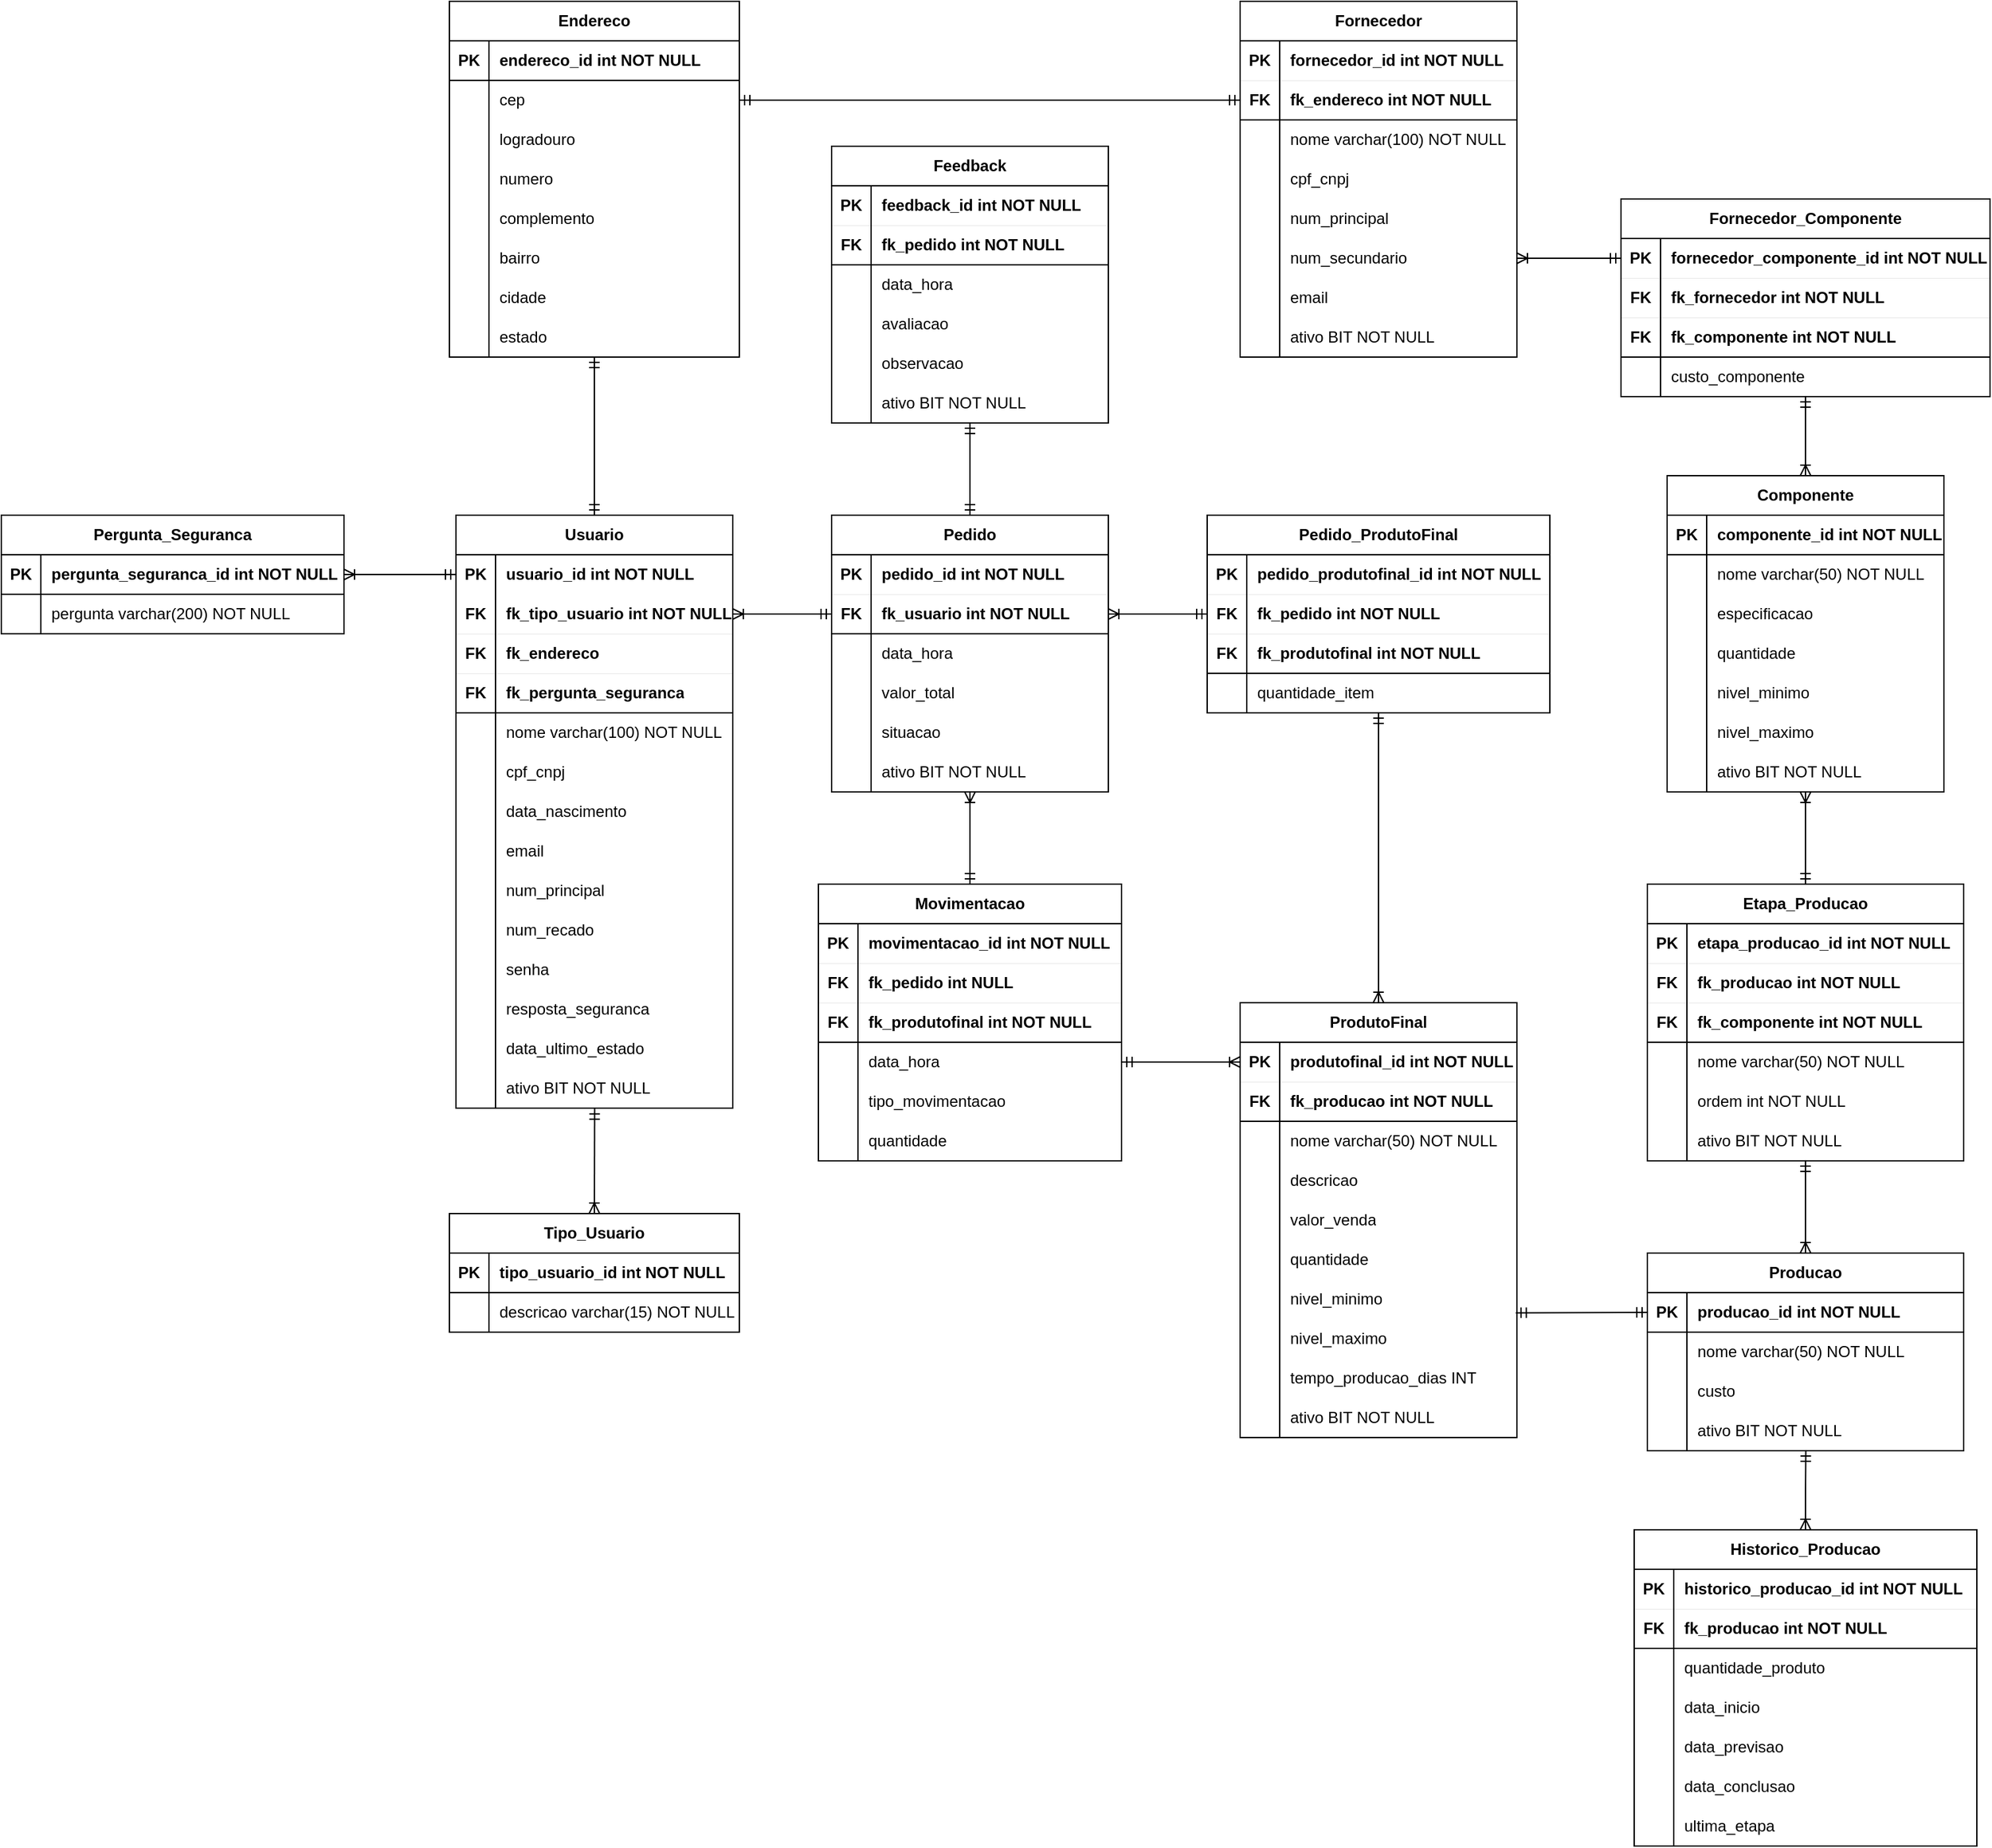 <mxfile version="26.2.15">
  <diagram id="R2lEEEUBdFMjLlhIrx00" name="Page-1">
    <mxGraphModel dx="2902" dy="1183" grid="1" gridSize="10" guides="1" tooltips="1" connect="1" arrows="1" fold="1" page="1" pageScale="1" pageWidth="1169" pageHeight="827" background="#FFFFFF" math="0" shadow="0" extFonts="Permanent Marker^https://fonts.googleapis.com/css?family=Permanent+Marker">
      <root>
        <mxCell id="0" />
        <mxCell id="1" parent="0" />
        <mxCell id="wj-FnxPIu2WhbEI9ZNTK-93" value="Usuario" style="shape=table;startSize=30;container=1;collapsible=1;childLayout=tableLayout;fixedRows=1;rowLines=0;fontStyle=1;align=center;resizeLast=1;html=1;whiteSpace=wrap;" parent="1" vertex="1">
          <mxGeometry x="-824" y="390" width="210" height="450" as="geometry" />
        </mxCell>
        <mxCell id="wj-FnxPIu2WhbEI9ZNTK-94" value="" style="shape=tableRow;horizontal=0;startSize=0;swimlaneHead=0;swimlaneBody=0;fillColor=none;collapsible=0;dropTarget=0;points=[[0,0.5],[1,0.5]];portConstraint=eastwest;top=0;left=0;right=0;bottom=0;html=1;" parent="wj-FnxPIu2WhbEI9ZNTK-93" vertex="1">
          <mxGeometry y="30" width="210" height="30" as="geometry" />
        </mxCell>
        <mxCell id="wj-FnxPIu2WhbEI9ZNTK-95" value="PK" style="shape=partialRectangle;connectable=0;fillColor=none;top=0;left=0;bottom=0;right=0;fontStyle=1;overflow=hidden;html=1;whiteSpace=wrap;" parent="wj-FnxPIu2WhbEI9ZNTK-94" vertex="1">
          <mxGeometry width="30" height="30" as="geometry">
            <mxRectangle width="30" height="30" as="alternateBounds" />
          </mxGeometry>
        </mxCell>
        <mxCell id="wj-FnxPIu2WhbEI9ZNTK-96" value="usuario_id int NOT NULL" style="shape=partialRectangle;connectable=0;fillColor=none;top=0;left=0;bottom=0;right=0;align=left;spacingLeft=6;fontStyle=1;overflow=hidden;html=1;whiteSpace=wrap;" parent="wj-FnxPIu2WhbEI9ZNTK-94" vertex="1">
          <mxGeometry x="30" width="180" height="30" as="geometry">
            <mxRectangle width="180" height="30" as="alternateBounds" />
          </mxGeometry>
        </mxCell>
        <mxCell id="wj-FnxPIu2WhbEI9ZNTK-97" value="" style="shape=tableRow;horizontal=0;startSize=0;swimlaneHead=0;swimlaneBody=0;fillColor=none;collapsible=0;dropTarget=0;points=[[0,0.5],[1,0.5]];portConstraint=eastwest;top=0;left=0;right=0;bottom=1;html=1;strokeWidth=0;" parent="wj-FnxPIu2WhbEI9ZNTK-93" vertex="1">
          <mxGeometry y="60" width="210" height="30" as="geometry" />
        </mxCell>
        <mxCell id="wj-FnxPIu2WhbEI9ZNTK-98" value="FK" style="shape=partialRectangle;connectable=0;fillColor=none;top=0;left=0;bottom=0;right=0;fontStyle=1;overflow=hidden;html=1;whiteSpace=wrap;" parent="wj-FnxPIu2WhbEI9ZNTK-97" vertex="1">
          <mxGeometry width="30" height="30" as="geometry">
            <mxRectangle width="30" height="30" as="alternateBounds" />
          </mxGeometry>
        </mxCell>
        <mxCell id="wj-FnxPIu2WhbEI9ZNTK-99" value="&lt;span style=&quot;text-wrap-mode: nowrap;&quot;&gt;fk_tipo_usuario&amp;nbsp;&lt;/span&gt;int NOT NULL" style="shape=partialRectangle;connectable=0;fillColor=none;top=0;left=0;bottom=0;right=0;align=left;spacingLeft=6;fontStyle=1;overflow=hidden;html=1;whiteSpace=wrap;" parent="wj-FnxPIu2WhbEI9ZNTK-97" vertex="1">
          <mxGeometry x="30" width="180" height="30" as="geometry">
            <mxRectangle width="180" height="30" as="alternateBounds" />
          </mxGeometry>
        </mxCell>
        <mxCell id="6EAZw1cScG37QKdTQZMI-19" style="shape=tableRow;horizontal=0;startSize=0;swimlaneHead=0;swimlaneBody=0;fillColor=none;collapsible=0;dropTarget=0;points=[[0,0.5],[1,0.5]];portConstraint=eastwest;top=0;left=0;right=0;bottom=1;html=1;strokeWidth=0;" parent="wj-FnxPIu2WhbEI9ZNTK-93" vertex="1">
          <mxGeometry y="90" width="210" height="30" as="geometry" />
        </mxCell>
        <mxCell id="6EAZw1cScG37QKdTQZMI-20" value="FK" style="shape=partialRectangle;connectable=0;fillColor=none;top=0;left=0;bottom=0;right=0;fontStyle=1;overflow=hidden;html=1;whiteSpace=wrap;" parent="6EAZw1cScG37QKdTQZMI-19" vertex="1">
          <mxGeometry width="30" height="30" as="geometry">
            <mxRectangle width="30" height="30" as="alternateBounds" />
          </mxGeometry>
        </mxCell>
        <mxCell id="6EAZw1cScG37QKdTQZMI-21" value="fk_endereco" style="shape=partialRectangle;connectable=0;fillColor=none;top=0;left=0;bottom=0;right=0;align=left;spacingLeft=6;fontStyle=1;overflow=hidden;html=1;whiteSpace=wrap;" parent="6EAZw1cScG37QKdTQZMI-19" vertex="1">
          <mxGeometry x="30" width="180" height="30" as="geometry">
            <mxRectangle width="180" height="30" as="alternateBounds" />
          </mxGeometry>
        </mxCell>
        <mxCell id="6EAZw1cScG37QKdTQZMI-52" style="shape=tableRow;horizontal=0;startSize=0;swimlaneHead=0;swimlaneBody=0;fillColor=none;collapsible=0;dropTarget=0;points=[[0,0.5],[1,0.5]];portConstraint=eastwest;top=0;left=0;right=0;bottom=1;html=1;" parent="wj-FnxPIu2WhbEI9ZNTK-93" vertex="1">
          <mxGeometry y="120" width="210" height="30" as="geometry" />
        </mxCell>
        <mxCell id="6EAZw1cScG37QKdTQZMI-53" value="FK" style="shape=partialRectangle;connectable=0;fillColor=none;top=0;left=0;bottom=0;right=0;fontStyle=1;overflow=hidden;html=1;whiteSpace=wrap;" parent="6EAZw1cScG37QKdTQZMI-52" vertex="1">
          <mxGeometry width="30" height="30" as="geometry">
            <mxRectangle width="30" height="30" as="alternateBounds" />
          </mxGeometry>
        </mxCell>
        <mxCell id="6EAZw1cScG37QKdTQZMI-54" value="fk_pergunta_seguranca" style="shape=partialRectangle;connectable=0;fillColor=none;top=0;left=0;bottom=0;right=0;align=left;spacingLeft=6;fontStyle=1;overflow=hidden;html=1;whiteSpace=wrap;" parent="6EAZw1cScG37QKdTQZMI-52" vertex="1">
          <mxGeometry x="30" width="180" height="30" as="geometry">
            <mxRectangle width="180" height="30" as="alternateBounds" />
          </mxGeometry>
        </mxCell>
        <mxCell id="wj-FnxPIu2WhbEI9ZNTK-100" value="" style="shape=tableRow;horizontal=0;startSize=0;swimlaneHead=0;swimlaneBody=0;fillColor=none;collapsible=0;dropTarget=0;points=[[0,0.5],[1,0.5]];portConstraint=eastwest;top=0;left=0;right=0;bottom=0;html=1;" parent="wj-FnxPIu2WhbEI9ZNTK-93" vertex="1">
          <mxGeometry y="150" width="210" height="30" as="geometry" />
        </mxCell>
        <mxCell id="wj-FnxPIu2WhbEI9ZNTK-101" value="" style="shape=partialRectangle;connectable=0;fillColor=none;top=0;left=0;bottom=0;right=0;editable=1;overflow=hidden;html=1;whiteSpace=wrap;" parent="wj-FnxPIu2WhbEI9ZNTK-100" vertex="1">
          <mxGeometry width="30" height="30" as="geometry">
            <mxRectangle width="30" height="30" as="alternateBounds" />
          </mxGeometry>
        </mxCell>
        <mxCell id="wj-FnxPIu2WhbEI9ZNTK-102" value="nome&amp;nbsp;&lt;span style=&quot;text-wrap-mode: nowrap;&quot;&gt;varchar(100) NOT NULL&lt;/span&gt;" style="shape=partialRectangle;connectable=0;fillColor=none;top=0;left=0;bottom=0;right=0;align=left;spacingLeft=6;overflow=hidden;html=1;whiteSpace=wrap;" parent="wj-FnxPIu2WhbEI9ZNTK-100" vertex="1">
          <mxGeometry x="30" width="180" height="30" as="geometry">
            <mxRectangle width="180" height="30" as="alternateBounds" />
          </mxGeometry>
        </mxCell>
        <mxCell id="wj-FnxPIu2WhbEI9ZNTK-106" style="shape=tableRow;horizontal=0;startSize=0;swimlaneHead=0;swimlaneBody=0;fillColor=none;collapsible=0;dropTarget=0;points=[[0,0.5],[1,0.5]];portConstraint=eastwest;top=0;left=0;right=0;bottom=0;html=1;" parent="wj-FnxPIu2WhbEI9ZNTK-93" vertex="1">
          <mxGeometry y="180" width="210" height="30" as="geometry" />
        </mxCell>
        <mxCell id="wj-FnxPIu2WhbEI9ZNTK-107" style="shape=partialRectangle;connectable=0;fillColor=none;top=0;left=0;bottom=0;right=0;editable=1;overflow=hidden;html=1;whiteSpace=wrap;" parent="wj-FnxPIu2WhbEI9ZNTK-106" vertex="1">
          <mxGeometry width="30" height="30" as="geometry">
            <mxRectangle width="30" height="30" as="alternateBounds" />
          </mxGeometry>
        </mxCell>
        <mxCell id="wj-FnxPIu2WhbEI9ZNTK-108" value="cpf_cnpj" style="shape=partialRectangle;connectable=0;fillColor=none;top=0;left=0;bottom=0;right=0;align=left;spacingLeft=6;overflow=hidden;html=1;whiteSpace=wrap;" parent="wj-FnxPIu2WhbEI9ZNTK-106" vertex="1">
          <mxGeometry x="30" width="180" height="30" as="geometry">
            <mxRectangle width="180" height="30" as="alternateBounds" />
          </mxGeometry>
        </mxCell>
        <mxCell id="wj-FnxPIu2WhbEI9ZNTK-109" style="shape=tableRow;horizontal=0;startSize=0;swimlaneHead=0;swimlaneBody=0;fillColor=none;collapsible=0;dropTarget=0;points=[[0,0.5],[1,0.5]];portConstraint=eastwest;top=0;left=0;right=0;bottom=0;html=1;" parent="wj-FnxPIu2WhbEI9ZNTK-93" vertex="1">
          <mxGeometry y="210" width="210" height="30" as="geometry" />
        </mxCell>
        <mxCell id="wj-FnxPIu2WhbEI9ZNTK-110" style="shape=partialRectangle;connectable=0;fillColor=none;top=0;left=0;bottom=0;right=0;editable=1;overflow=hidden;html=1;whiteSpace=wrap;" parent="wj-FnxPIu2WhbEI9ZNTK-109" vertex="1">
          <mxGeometry width="30" height="30" as="geometry">
            <mxRectangle width="30" height="30" as="alternateBounds" />
          </mxGeometry>
        </mxCell>
        <mxCell id="wj-FnxPIu2WhbEI9ZNTK-111" value="data_nascimento" style="shape=partialRectangle;connectable=0;fillColor=none;top=0;left=0;bottom=0;right=0;align=left;spacingLeft=6;overflow=hidden;html=1;whiteSpace=wrap;" parent="wj-FnxPIu2WhbEI9ZNTK-109" vertex="1">
          <mxGeometry x="30" width="180" height="30" as="geometry">
            <mxRectangle width="180" height="30" as="alternateBounds" />
          </mxGeometry>
        </mxCell>
        <mxCell id="wj-FnxPIu2WhbEI9ZNTK-121" style="shape=tableRow;horizontal=0;startSize=0;swimlaneHead=0;swimlaneBody=0;fillColor=none;collapsible=0;dropTarget=0;points=[[0,0.5],[1,0.5]];portConstraint=eastwest;top=0;left=0;right=0;bottom=0;html=1;" parent="wj-FnxPIu2WhbEI9ZNTK-93" vertex="1">
          <mxGeometry y="240" width="210" height="30" as="geometry" />
        </mxCell>
        <mxCell id="wj-FnxPIu2WhbEI9ZNTK-122" style="shape=partialRectangle;connectable=0;fillColor=none;top=0;left=0;bottom=0;right=0;editable=1;overflow=hidden;html=1;whiteSpace=wrap;" parent="wj-FnxPIu2WhbEI9ZNTK-121" vertex="1">
          <mxGeometry width="30" height="30" as="geometry">
            <mxRectangle width="30" height="30" as="alternateBounds" />
          </mxGeometry>
        </mxCell>
        <mxCell id="wj-FnxPIu2WhbEI9ZNTK-123" value="email" style="shape=partialRectangle;connectable=0;fillColor=none;top=0;left=0;bottom=0;right=0;align=left;spacingLeft=6;overflow=hidden;html=1;whiteSpace=wrap;" parent="wj-FnxPIu2WhbEI9ZNTK-121" vertex="1">
          <mxGeometry x="30" width="180" height="30" as="geometry">
            <mxRectangle width="180" height="30" as="alternateBounds" />
          </mxGeometry>
        </mxCell>
        <mxCell id="wj-FnxPIu2WhbEI9ZNTK-118" style="shape=tableRow;horizontal=0;startSize=0;swimlaneHead=0;swimlaneBody=0;fillColor=none;collapsible=0;dropTarget=0;points=[[0,0.5],[1,0.5]];portConstraint=eastwest;top=0;left=0;right=0;bottom=0;html=1;" parent="wj-FnxPIu2WhbEI9ZNTK-93" vertex="1">
          <mxGeometry y="270" width="210" height="30" as="geometry" />
        </mxCell>
        <mxCell id="wj-FnxPIu2WhbEI9ZNTK-119" style="shape=partialRectangle;connectable=0;fillColor=none;top=0;left=0;bottom=0;right=0;editable=1;overflow=hidden;html=1;whiteSpace=wrap;" parent="wj-FnxPIu2WhbEI9ZNTK-118" vertex="1">
          <mxGeometry width="30" height="30" as="geometry">
            <mxRectangle width="30" height="30" as="alternateBounds" />
          </mxGeometry>
        </mxCell>
        <mxCell id="wj-FnxPIu2WhbEI9ZNTK-120" value="num_principal" style="shape=partialRectangle;connectable=0;fillColor=none;top=0;left=0;bottom=0;right=0;align=left;spacingLeft=6;overflow=hidden;html=1;whiteSpace=wrap;" parent="wj-FnxPIu2WhbEI9ZNTK-118" vertex="1">
          <mxGeometry x="30" width="180" height="30" as="geometry">
            <mxRectangle width="180" height="30" as="alternateBounds" />
          </mxGeometry>
        </mxCell>
        <mxCell id="wj-FnxPIu2WhbEI9ZNTK-115" style="shape=tableRow;horizontal=0;startSize=0;swimlaneHead=0;swimlaneBody=0;fillColor=none;collapsible=0;dropTarget=0;points=[[0,0.5],[1,0.5]];portConstraint=eastwest;top=0;left=0;right=0;bottom=0;html=1;" parent="wj-FnxPIu2WhbEI9ZNTK-93" vertex="1">
          <mxGeometry y="300" width="210" height="30" as="geometry" />
        </mxCell>
        <mxCell id="wj-FnxPIu2WhbEI9ZNTK-116" style="shape=partialRectangle;connectable=0;fillColor=none;top=0;left=0;bottom=0;right=0;editable=1;overflow=hidden;html=1;whiteSpace=wrap;" parent="wj-FnxPIu2WhbEI9ZNTK-115" vertex="1">
          <mxGeometry width="30" height="30" as="geometry">
            <mxRectangle width="30" height="30" as="alternateBounds" />
          </mxGeometry>
        </mxCell>
        <mxCell id="wj-FnxPIu2WhbEI9ZNTK-117" value="num_recado" style="shape=partialRectangle;connectable=0;fillColor=none;top=0;left=0;bottom=0;right=0;align=left;spacingLeft=6;overflow=hidden;html=1;whiteSpace=wrap;" parent="wj-FnxPIu2WhbEI9ZNTK-115" vertex="1">
          <mxGeometry x="30" width="180" height="30" as="geometry">
            <mxRectangle width="180" height="30" as="alternateBounds" />
          </mxGeometry>
        </mxCell>
        <mxCell id="wj-FnxPIu2WhbEI9ZNTK-127" style="shape=tableRow;horizontal=0;startSize=0;swimlaneHead=0;swimlaneBody=0;fillColor=none;collapsible=0;dropTarget=0;points=[[0,0.5],[1,0.5]];portConstraint=eastwest;top=0;left=0;right=0;bottom=0;html=1;" parent="wj-FnxPIu2WhbEI9ZNTK-93" vertex="1">
          <mxGeometry y="330" width="210" height="30" as="geometry" />
        </mxCell>
        <mxCell id="wj-FnxPIu2WhbEI9ZNTK-128" style="shape=partialRectangle;connectable=0;fillColor=none;top=0;left=0;bottom=0;right=0;editable=1;overflow=hidden;html=1;whiteSpace=wrap;" parent="wj-FnxPIu2WhbEI9ZNTK-127" vertex="1">
          <mxGeometry width="30" height="30" as="geometry">
            <mxRectangle width="30" height="30" as="alternateBounds" />
          </mxGeometry>
        </mxCell>
        <mxCell id="wj-FnxPIu2WhbEI9ZNTK-129" value="senha" style="shape=partialRectangle;connectable=0;fillColor=none;top=0;left=0;bottom=0;right=0;align=left;spacingLeft=6;overflow=hidden;html=1;whiteSpace=wrap;" parent="wj-FnxPIu2WhbEI9ZNTK-127" vertex="1">
          <mxGeometry x="30" width="180" height="30" as="geometry">
            <mxRectangle width="180" height="30" as="alternateBounds" />
          </mxGeometry>
        </mxCell>
        <mxCell id="wj-FnxPIu2WhbEI9ZNTK-124" style="shape=tableRow;horizontal=0;startSize=0;swimlaneHead=0;swimlaneBody=0;fillColor=none;collapsible=0;dropTarget=0;points=[[0,0.5],[1,0.5]];portConstraint=eastwest;top=0;left=0;right=0;bottom=0;html=1;" parent="wj-FnxPIu2WhbEI9ZNTK-93" vertex="1">
          <mxGeometry y="360" width="210" height="30" as="geometry" />
        </mxCell>
        <mxCell id="wj-FnxPIu2WhbEI9ZNTK-125" style="shape=partialRectangle;connectable=0;fillColor=none;top=0;left=0;bottom=0;right=0;editable=1;overflow=hidden;html=1;whiteSpace=wrap;" parent="wj-FnxPIu2WhbEI9ZNTK-124" vertex="1">
          <mxGeometry width="30" height="30" as="geometry">
            <mxRectangle width="30" height="30" as="alternateBounds" />
          </mxGeometry>
        </mxCell>
        <mxCell id="wj-FnxPIu2WhbEI9ZNTK-126" value="resposta_seguranca" style="shape=partialRectangle;connectable=0;fillColor=none;top=0;left=0;bottom=0;right=0;align=left;spacingLeft=6;overflow=hidden;html=1;whiteSpace=wrap;" parent="wj-FnxPIu2WhbEI9ZNTK-124" vertex="1">
          <mxGeometry x="30" width="180" height="30" as="geometry">
            <mxRectangle width="180" height="30" as="alternateBounds" />
          </mxGeometry>
        </mxCell>
        <mxCell id="jkdZlWVRMzdM27h2y4mJ-1" style="shape=tableRow;horizontal=0;startSize=0;swimlaneHead=0;swimlaneBody=0;fillColor=none;collapsible=0;dropTarget=0;points=[[0,0.5],[1,0.5]];portConstraint=eastwest;top=0;left=0;right=0;bottom=0;html=1;" vertex="1" parent="wj-FnxPIu2WhbEI9ZNTK-93">
          <mxGeometry y="390" width="210" height="30" as="geometry" />
        </mxCell>
        <mxCell id="jkdZlWVRMzdM27h2y4mJ-2" style="shape=partialRectangle;connectable=0;fillColor=none;top=0;left=0;bottom=0;right=0;editable=1;overflow=hidden;html=1;whiteSpace=wrap;" vertex="1" parent="jkdZlWVRMzdM27h2y4mJ-1">
          <mxGeometry width="30" height="30" as="geometry">
            <mxRectangle width="30" height="30" as="alternateBounds" />
          </mxGeometry>
        </mxCell>
        <mxCell id="jkdZlWVRMzdM27h2y4mJ-3" value="data_ultimo_estado" style="shape=partialRectangle;connectable=0;fillColor=none;top=0;left=0;bottom=0;right=0;align=left;spacingLeft=6;overflow=hidden;html=1;whiteSpace=wrap;" vertex="1" parent="jkdZlWVRMzdM27h2y4mJ-1">
          <mxGeometry x="30" width="180" height="30" as="geometry">
            <mxRectangle width="180" height="30" as="alternateBounds" />
          </mxGeometry>
        </mxCell>
        <mxCell id="So9Jq1RZRbZzuVs3-01q-1" style="shape=tableRow;horizontal=0;startSize=0;swimlaneHead=0;swimlaneBody=0;fillColor=none;collapsible=0;dropTarget=0;points=[[0,0.5],[1,0.5]];portConstraint=eastwest;top=0;left=0;right=0;bottom=0;html=1;" parent="wj-FnxPIu2WhbEI9ZNTK-93" vertex="1">
          <mxGeometry y="420" width="210" height="30" as="geometry" />
        </mxCell>
        <mxCell id="So9Jq1RZRbZzuVs3-01q-2" style="shape=partialRectangle;connectable=0;fillColor=none;top=0;left=0;bottom=0;right=0;editable=1;overflow=hidden;html=1;whiteSpace=wrap;" parent="So9Jq1RZRbZzuVs3-01q-1" vertex="1">
          <mxGeometry width="30" height="30" as="geometry">
            <mxRectangle width="30" height="30" as="alternateBounds" />
          </mxGeometry>
        </mxCell>
        <mxCell id="So9Jq1RZRbZzuVs3-01q-3" value="ativo BIT NOT NULL" style="shape=partialRectangle;connectable=0;fillColor=none;top=0;left=0;bottom=0;right=0;align=left;spacingLeft=6;overflow=hidden;html=1;whiteSpace=wrap;" parent="So9Jq1RZRbZzuVs3-01q-1" vertex="1">
          <mxGeometry x="30" width="180" height="30" as="geometry">
            <mxRectangle width="180" height="30" as="alternateBounds" />
          </mxGeometry>
        </mxCell>
        <mxCell id="wj-FnxPIu2WhbEI9ZNTK-170" value="&lt;span style=&quot;text-wrap-mode: nowrap;&quot;&gt;Tipo_Usuario&lt;/span&gt;" style="shape=table;startSize=30;container=1;collapsible=1;childLayout=tableLayout;fixedRows=1;rowLines=0;fontStyle=1;align=center;resizeLast=1;html=1;whiteSpace=wrap;" parent="1" vertex="1">
          <mxGeometry x="-829" y="920" width="220" height="90" as="geometry" />
        </mxCell>
        <mxCell id="wj-FnxPIu2WhbEI9ZNTK-174" value="" style="shape=tableRow;horizontal=0;startSize=0;swimlaneHead=0;swimlaneBody=0;fillColor=none;collapsible=0;dropTarget=0;points=[[0,0.5],[1,0.5]];portConstraint=eastwest;top=0;left=0;right=0;bottom=1;html=1;" parent="wj-FnxPIu2WhbEI9ZNTK-170" vertex="1">
          <mxGeometry y="30" width="220" height="30" as="geometry" />
        </mxCell>
        <mxCell id="wj-FnxPIu2WhbEI9ZNTK-175" value="PK" style="shape=partialRectangle;connectable=0;fillColor=none;top=0;left=0;bottom=0;right=0;fontStyle=1;overflow=hidden;html=1;whiteSpace=wrap;" parent="wj-FnxPIu2WhbEI9ZNTK-174" vertex="1">
          <mxGeometry width="30" height="30" as="geometry">
            <mxRectangle width="30" height="30" as="alternateBounds" />
          </mxGeometry>
        </mxCell>
        <mxCell id="wj-FnxPIu2WhbEI9ZNTK-176" value="&lt;span style=&quot;text-wrap-mode: nowrap;&quot;&gt;tipo_usuario_id int NOT NULL&lt;/span&gt;" style="shape=partialRectangle;connectable=0;fillColor=none;top=0;left=0;bottom=0;right=0;align=left;spacingLeft=6;fontStyle=1;overflow=hidden;html=1;whiteSpace=wrap;" parent="wj-FnxPIu2WhbEI9ZNTK-174" vertex="1">
          <mxGeometry x="30" width="190" height="30" as="geometry">
            <mxRectangle width="190" height="30" as="alternateBounds" />
          </mxGeometry>
        </mxCell>
        <mxCell id="wj-FnxPIu2WhbEI9ZNTK-177" value="" style="shape=tableRow;horizontal=0;startSize=0;swimlaneHead=0;swimlaneBody=0;fillColor=none;collapsible=0;dropTarget=0;points=[[0,0.5],[1,0.5]];portConstraint=eastwest;top=0;left=0;right=0;bottom=0;html=1;" parent="wj-FnxPIu2WhbEI9ZNTK-170" vertex="1">
          <mxGeometry y="60" width="220" height="30" as="geometry" />
        </mxCell>
        <mxCell id="wj-FnxPIu2WhbEI9ZNTK-178" value="" style="shape=partialRectangle;connectable=0;fillColor=none;top=0;left=0;bottom=0;right=0;editable=1;overflow=hidden;html=1;whiteSpace=wrap;" parent="wj-FnxPIu2WhbEI9ZNTK-177" vertex="1">
          <mxGeometry width="30" height="30" as="geometry">
            <mxRectangle width="30" height="30" as="alternateBounds" />
          </mxGeometry>
        </mxCell>
        <mxCell id="wj-FnxPIu2WhbEI9ZNTK-179" value="&lt;span style=&quot;text-wrap-mode: nowrap;&quot;&gt;descricao varchar(15) NOT NULL&lt;/span&gt;" style="shape=partialRectangle;connectable=0;fillColor=none;top=0;left=0;bottom=0;right=0;align=left;spacingLeft=6;overflow=hidden;html=1;whiteSpace=wrap;" parent="wj-FnxPIu2WhbEI9ZNTK-177" vertex="1">
          <mxGeometry x="30" width="190" height="30" as="geometry">
            <mxRectangle width="190" height="30" as="alternateBounds" />
          </mxGeometry>
        </mxCell>
        <mxCell id="wj-FnxPIu2WhbEI9ZNTK-207" value="&lt;span style=&quot;text-wrap-mode: nowrap;&quot;&gt;Feedback&lt;/span&gt;" style="shape=table;startSize=30;container=1;collapsible=1;childLayout=tableLayout;fixedRows=1;rowLines=0;fontStyle=1;align=center;resizeLast=1;html=1;whiteSpace=wrap;" parent="1" vertex="1">
          <mxGeometry x="-539" y="110" width="210" height="210" as="geometry" />
        </mxCell>
        <mxCell id="wj-FnxPIu2WhbEI9ZNTK-208" value="" style="shape=tableRow;horizontal=0;startSize=0;swimlaneHead=0;swimlaneBody=0;fillColor=none;collapsible=0;dropTarget=0;points=[[0,0.5],[1,0.5]];portConstraint=eastwest;top=0;left=0;right=0;bottom=1;html=1;strokeWidth=0;" parent="wj-FnxPIu2WhbEI9ZNTK-207" vertex="1">
          <mxGeometry y="30" width="210" height="30" as="geometry" />
        </mxCell>
        <mxCell id="wj-FnxPIu2WhbEI9ZNTK-209" value="PK" style="shape=partialRectangle;connectable=0;fillColor=none;top=0;left=0;bottom=0;right=0;fontStyle=1;overflow=hidden;html=1;whiteSpace=wrap;" parent="wj-FnxPIu2WhbEI9ZNTK-208" vertex="1">
          <mxGeometry width="30" height="30" as="geometry">
            <mxRectangle width="30" height="30" as="alternateBounds" />
          </mxGeometry>
        </mxCell>
        <mxCell id="wj-FnxPIu2WhbEI9ZNTK-210" value="&lt;span style=&quot;text-wrap-mode: nowrap;&quot;&gt;feedback_id int NOT NULL&lt;/span&gt;" style="shape=partialRectangle;connectable=0;fillColor=none;top=0;left=0;bottom=0;right=0;align=left;spacingLeft=6;fontStyle=1;overflow=hidden;html=1;whiteSpace=wrap;" parent="wj-FnxPIu2WhbEI9ZNTK-208" vertex="1">
          <mxGeometry x="30" width="180" height="30" as="geometry">
            <mxRectangle width="180" height="30" as="alternateBounds" />
          </mxGeometry>
        </mxCell>
        <mxCell id="wj-FnxPIu2WhbEI9ZNTK-233" style="shape=tableRow;horizontal=0;startSize=0;swimlaneHead=0;swimlaneBody=0;fillColor=none;collapsible=0;dropTarget=0;points=[[0,0.5],[1,0.5]];portConstraint=eastwest;top=0;left=0;right=0;bottom=1;html=1;" parent="wj-FnxPIu2WhbEI9ZNTK-207" vertex="1">
          <mxGeometry y="60" width="210" height="30" as="geometry" />
        </mxCell>
        <mxCell id="wj-FnxPIu2WhbEI9ZNTK-234" value="FK" style="shape=partialRectangle;connectable=0;fillColor=none;top=0;left=0;bottom=0;right=0;fontStyle=1;overflow=hidden;html=1;whiteSpace=wrap;" parent="wj-FnxPIu2WhbEI9ZNTK-233" vertex="1">
          <mxGeometry width="30" height="30" as="geometry">
            <mxRectangle width="30" height="30" as="alternateBounds" />
          </mxGeometry>
        </mxCell>
        <mxCell id="wj-FnxPIu2WhbEI9ZNTK-235" value="fk_pedido int NOT NULL" style="shape=partialRectangle;connectable=0;fillColor=none;top=0;left=0;bottom=0;right=0;align=left;spacingLeft=6;fontStyle=1;overflow=hidden;html=1;whiteSpace=wrap;" parent="wj-FnxPIu2WhbEI9ZNTK-233" vertex="1">
          <mxGeometry x="30" width="180" height="30" as="geometry">
            <mxRectangle width="180" height="30" as="alternateBounds" />
          </mxGeometry>
        </mxCell>
        <mxCell id="wj-FnxPIu2WhbEI9ZNTK-211" value="" style="shape=tableRow;horizontal=0;startSize=0;swimlaneHead=0;swimlaneBody=0;fillColor=none;collapsible=0;dropTarget=0;points=[[0,0.5],[1,0.5]];portConstraint=eastwest;top=0;left=0;right=0;bottom=0;html=1;" parent="wj-FnxPIu2WhbEI9ZNTK-207" vertex="1">
          <mxGeometry y="90" width="210" height="30" as="geometry" />
        </mxCell>
        <mxCell id="wj-FnxPIu2WhbEI9ZNTK-212" value="" style="shape=partialRectangle;connectable=0;fillColor=none;top=0;left=0;bottom=0;right=0;editable=1;overflow=hidden;html=1;whiteSpace=wrap;" parent="wj-FnxPIu2WhbEI9ZNTK-211" vertex="1">
          <mxGeometry width="30" height="30" as="geometry">
            <mxRectangle width="30" height="30" as="alternateBounds" />
          </mxGeometry>
        </mxCell>
        <mxCell id="wj-FnxPIu2WhbEI9ZNTK-213" value="&lt;span style=&quot;text-wrap-mode: nowrap;&quot;&gt;data_hora&lt;/span&gt;" style="shape=partialRectangle;connectable=0;fillColor=none;top=0;left=0;bottom=0;right=0;align=left;spacingLeft=6;overflow=hidden;html=1;whiteSpace=wrap;" parent="wj-FnxPIu2WhbEI9ZNTK-211" vertex="1">
          <mxGeometry x="30" width="180" height="30" as="geometry">
            <mxRectangle width="180" height="30" as="alternateBounds" />
          </mxGeometry>
        </mxCell>
        <mxCell id="wj-FnxPIu2WhbEI9ZNTK-249" style="shape=tableRow;horizontal=0;startSize=0;swimlaneHead=0;swimlaneBody=0;fillColor=none;collapsible=0;dropTarget=0;points=[[0,0.5],[1,0.5]];portConstraint=eastwest;top=0;left=0;right=0;bottom=0;html=1;" parent="wj-FnxPIu2WhbEI9ZNTK-207" vertex="1">
          <mxGeometry y="120" width="210" height="30" as="geometry" />
        </mxCell>
        <mxCell id="wj-FnxPIu2WhbEI9ZNTK-250" style="shape=partialRectangle;connectable=0;fillColor=none;top=0;left=0;bottom=0;right=0;editable=1;overflow=hidden;html=1;whiteSpace=wrap;" parent="wj-FnxPIu2WhbEI9ZNTK-249" vertex="1">
          <mxGeometry width="30" height="30" as="geometry">
            <mxRectangle width="30" height="30" as="alternateBounds" />
          </mxGeometry>
        </mxCell>
        <mxCell id="wj-FnxPIu2WhbEI9ZNTK-251" value="avaliacao" style="shape=partialRectangle;connectable=0;fillColor=none;top=0;left=0;bottom=0;right=0;align=left;spacingLeft=6;overflow=hidden;html=1;whiteSpace=wrap;" parent="wj-FnxPIu2WhbEI9ZNTK-249" vertex="1">
          <mxGeometry x="30" width="180" height="30" as="geometry">
            <mxRectangle width="180" height="30" as="alternateBounds" />
          </mxGeometry>
        </mxCell>
        <mxCell id="wj-FnxPIu2WhbEI9ZNTK-246" style="shape=tableRow;horizontal=0;startSize=0;swimlaneHead=0;swimlaneBody=0;fillColor=none;collapsible=0;dropTarget=0;points=[[0,0.5],[1,0.5]];portConstraint=eastwest;top=0;left=0;right=0;bottom=0;html=1;" parent="wj-FnxPIu2WhbEI9ZNTK-207" vertex="1">
          <mxGeometry y="150" width="210" height="30" as="geometry" />
        </mxCell>
        <mxCell id="wj-FnxPIu2WhbEI9ZNTK-247" style="shape=partialRectangle;connectable=0;fillColor=none;top=0;left=0;bottom=0;right=0;editable=1;overflow=hidden;html=1;whiteSpace=wrap;" parent="wj-FnxPIu2WhbEI9ZNTK-246" vertex="1">
          <mxGeometry width="30" height="30" as="geometry">
            <mxRectangle width="30" height="30" as="alternateBounds" />
          </mxGeometry>
        </mxCell>
        <mxCell id="wj-FnxPIu2WhbEI9ZNTK-248" value="observacao" style="shape=partialRectangle;connectable=0;fillColor=none;top=0;left=0;bottom=0;right=0;align=left;spacingLeft=6;overflow=hidden;html=1;whiteSpace=wrap;" parent="wj-FnxPIu2WhbEI9ZNTK-246" vertex="1">
          <mxGeometry x="30" width="180" height="30" as="geometry">
            <mxRectangle width="180" height="30" as="alternateBounds" />
          </mxGeometry>
        </mxCell>
        <mxCell id="So9Jq1RZRbZzuVs3-01q-19" style="shape=tableRow;horizontal=0;startSize=0;swimlaneHead=0;swimlaneBody=0;fillColor=none;collapsible=0;dropTarget=0;points=[[0,0.5],[1,0.5]];portConstraint=eastwest;top=0;left=0;right=0;bottom=0;html=1;" parent="wj-FnxPIu2WhbEI9ZNTK-207" vertex="1">
          <mxGeometry y="180" width="210" height="30" as="geometry" />
        </mxCell>
        <mxCell id="So9Jq1RZRbZzuVs3-01q-20" style="shape=partialRectangle;connectable=0;fillColor=none;top=0;left=0;bottom=0;right=0;editable=1;overflow=hidden;html=1;whiteSpace=wrap;" parent="So9Jq1RZRbZzuVs3-01q-19" vertex="1">
          <mxGeometry width="30" height="30" as="geometry">
            <mxRectangle width="30" height="30" as="alternateBounds" />
          </mxGeometry>
        </mxCell>
        <mxCell id="So9Jq1RZRbZzuVs3-01q-21" value="ativo BIT NOT NULL" style="shape=partialRectangle;connectable=0;fillColor=none;top=0;left=0;bottom=0;right=0;align=left;spacingLeft=6;overflow=hidden;html=1;whiteSpace=wrap;" parent="So9Jq1RZRbZzuVs3-01q-19" vertex="1">
          <mxGeometry x="30" width="180" height="30" as="geometry">
            <mxRectangle width="180" height="30" as="alternateBounds" />
          </mxGeometry>
        </mxCell>
        <mxCell id="wj-FnxPIu2WhbEI9ZNTK-236" value="&lt;span style=&quot;text-wrap-mode: nowrap;&quot;&gt;Pedido&lt;/span&gt;" style="shape=table;startSize=30;container=1;collapsible=1;childLayout=tableLayout;fixedRows=1;rowLines=0;fontStyle=1;align=center;resizeLast=1;html=1;whiteSpace=wrap;" parent="1" vertex="1">
          <mxGeometry x="-539" y="390" width="210" height="210" as="geometry" />
        </mxCell>
        <mxCell id="wj-FnxPIu2WhbEI9ZNTK-237" value="" style="shape=tableRow;horizontal=0;startSize=0;swimlaneHead=0;swimlaneBody=0;fillColor=none;collapsible=0;dropTarget=0;points=[[0,0.5],[1,0.5]];portConstraint=eastwest;top=0;left=0;right=0;bottom=1;html=1;strokeWidth=0;" parent="wj-FnxPIu2WhbEI9ZNTK-236" vertex="1">
          <mxGeometry y="30" width="210" height="30" as="geometry" />
        </mxCell>
        <mxCell id="wj-FnxPIu2WhbEI9ZNTK-238" value="PK" style="shape=partialRectangle;connectable=0;fillColor=none;top=0;left=0;bottom=0;right=0;fontStyle=1;overflow=hidden;html=1;whiteSpace=wrap;" parent="wj-FnxPIu2WhbEI9ZNTK-237" vertex="1">
          <mxGeometry width="30" height="30" as="geometry">
            <mxRectangle width="30" height="30" as="alternateBounds" />
          </mxGeometry>
        </mxCell>
        <mxCell id="wj-FnxPIu2WhbEI9ZNTK-239" value="&lt;span style=&quot;text-wrap-mode: nowrap;&quot;&gt;pedido_id int NOT NULL&lt;/span&gt;" style="shape=partialRectangle;connectable=0;fillColor=none;top=0;left=0;bottom=0;right=0;align=left;spacingLeft=6;fontStyle=1;overflow=hidden;html=1;whiteSpace=wrap;" parent="wj-FnxPIu2WhbEI9ZNTK-237" vertex="1">
          <mxGeometry x="30" width="180" height="30" as="geometry">
            <mxRectangle width="180" height="30" as="alternateBounds" />
          </mxGeometry>
        </mxCell>
        <mxCell id="wj-FnxPIu2WhbEI9ZNTK-240" style="shape=tableRow;horizontal=0;startSize=0;swimlaneHead=0;swimlaneBody=0;fillColor=none;collapsible=0;dropTarget=0;points=[[0,0.5],[1,0.5]];portConstraint=eastwest;top=0;left=0;right=0;bottom=1;html=1;strokeWidth=1;" parent="wj-FnxPIu2WhbEI9ZNTK-236" vertex="1">
          <mxGeometry y="60" width="210" height="30" as="geometry" />
        </mxCell>
        <mxCell id="wj-FnxPIu2WhbEI9ZNTK-241" value="FK" style="shape=partialRectangle;connectable=0;fillColor=none;top=0;left=0;bottom=0;right=0;fontStyle=1;overflow=hidden;html=1;whiteSpace=wrap;" parent="wj-FnxPIu2WhbEI9ZNTK-240" vertex="1">
          <mxGeometry width="30" height="30" as="geometry">
            <mxRectangle width="30" height="30" as="alternateBounds" />
          </mxGeometry>
        </mxCell>
        <mxCell id="wj-FnxPIu2WhbEI9ZNTK-242" value="fk_usuario int NOT NULL" style="shape=partialRectangle;connectable=0;fillColor=none;top=0;left=0;bottom=0;right=0;align=left;spacingLeft=6;fontStyle=1;overflow=hidden;html=1;whiteSpace=wrap;" parent="wj-FnxPIu2WhbEI9ZNTK-240" vertex="1">
          <mxGeometry x="30" width="180" height="30" as="geometry">
            <mxRectangle width="180" height="30" as="alternateBounds" />
          </mxGeometry>
        </mxCell>
        <mxCell id="wj-FnxPIu2WhbEI9ZNTK-243" value="" style="shape=tableRow;horizontal=0;startSize=0;swimlaneHead=0;swimlaneBody=0;fillColor=none;collapsible=0;dropTarget=0;points=[[0,0.5],[1,0.5]];portConstraint=eastwest;top=0;left=0;right=0;bottom=0;html=1;" parent="wj-FnxPIu2WhbEI9ZNTK-236" vertex="1">
          <mxGeometry y="90" width="210" height="30" as="geometry" />
        </mxCell>
        <mxCell id="wj-FnxPIu2WhbEI9ZNTK-244" value="" style="shape=partialRectangle;connectable=0;fillColor=none;top=0;left=0;bottom=0;right=0;editable=1;overflow=hidden;html=1;whiteSpace=wrap;" parent="wj-FnxPIu2WhbEI9ZNTK-243" vertex="1">
          <mxGeometry width="30" height="30" as="geometry">
            <mxRectangle width="30" height="30" as="alternateBounds" />
          </mxGeometry>
        </mxCell>
        <mxCell id="wj-FnxPIu2WhbEI9ZNTK-245" value="&lt;span style=&quot;text-wrap-mode: nowrap;&quot;&gt;data_hora&lt;/span&gt;" style="shape=partialRectangle;connectable=0;fillColor=none;top=0;left=0;bottom=0;right=0;align=left;spacingLeft=6;overflow=hidden;html=1;whiteSpace=wrap;" parent="wj-FnxPIu2WhbEI9ZNTK-243" vertex="1">
          <mxGeometry x="30" width="180" height="30" as="geometry">
            <mxRectangle width="180" height="30" as="alternateBounds" />
          </mxGeometry>
        </mxCell>
        <mxCell id="wj-FnxPIu2WhbEI9ZNTK-264" style="shape=tableRow;horizontal=0;startSize=0;swimlaneHead=0;swimlaneBody=0;fillColor=none;collapsible=0;dropTarget=0;points=[[0,0.5],[1,0.5]];portConstraint=eastwest;top=0;left=0;right=0;bottom=0;html=1;" parent="wj-FnxPIu2WhbEI9ZNTK-236" vertex="1">
          <mxGeometry y="120" width="210" height="30" as="geometry" />
        </mxCell>
        <mxCell id="wj-FnxPIu2WhbEI9ZNTK-265" style="shape=partialRectangle;connectable=0;fillColor=none;top=0;left=0;bottom=0;right=0;editable=1;overflow=hidden;html=1;whiteSpace=wrap;" parent="wj-FnxPIu2WhbEI9ZNTK-264" vertex="1">
          <mxGeometry width="30" height="30" as="geometry">
            <mxRectangle width="30" height="30" as="alternateBounds" />
          </mxGeometry>
        </mxCell>
        <mxCell id="wj-FnxPIu2WhbEI9ZNTK-266" value="valor_total" style="shape=partialRectangle;connectable=0;fillColor=none;top=0;left=0;bottom=0;right=0;align=left;spacingLeft=6;overflow=hidden;html=1;whiteSpace=wrap;" parent="wj-FnxPIu2WhbEI9ZNTK-264" vertex="1">
          <mxGeometry x="30" width="180" height="30" as="geometry">
            <mxRectangle width="180" height="30" as="alternateBounds" />
          </mxGeometry>
        </mxCell>
        <mxCell id="wj-FnxPIu2WhbEI9ZNTK-261" style="shape=tableRow;horizontal=0;startSize=0;swimlaneHead=0;swimlaneBody=0;fillColor=none;collapsible=0;dropTarget=0;points=[[0,0.5],[1,0.5]];portConstraint=eastwest;top=0;left=0;right=0;bottom=0;html=1;" parent="wj-FnxPIu2WhbEI9ZNTK-236" vertex="1">
          <mxGeometry y="150" width="210" height="30" as="geometry" />
        </mxCell>
        <mxCell id="wj-FnxPIu2WhbEI9ZNTK-262" style="shape=partialRectangle;connectable=0;fillColor=none;top=0;left=0;bottom=0;right=0;editable=1;overflow=hidden;html=1;whiteSpace=wrap;" parent="wj-FnxPIu2WhbEI9ZNTK-261" vertex="1">
          <mxGeometry width="30" height="30" as="geometry">
            <mxRectangle width="30" height="30" as="alternateBounds" />
          </mxGeometry>
        </mxCell>
        <mxCell id="wj-FnxPIu2WhbEI9ZNTK-263" value="situacao" style="shape=partialRectangle;connectable=0;fillColor=none;top=0;left=0;bottom=0;right=0;align=left;spacingLeft=6;overflow=hidden;html=1;whiteSpace=wrap;" parent="wj-FnxPIu2WhbEI9ZNTK-261" vertex="1">
          <mxGeometry x="30" width="180" height="30" as="geometry">
            <mxRectangle width="180" height="30" as="alternateBounds" />
          </mxGeometry>
        </mxCell>
        <mxCell id="So9Jq1RZRbZzuVs3-01q-22" style="shape=tableRow;horizontal=0;startSize=0;swimlaneHead=0;swimlaneBody=0;fillColor=none;collapsible=0;dropTarget=0;points=[[0,0.5],[1,0.5]];portConstraint=eastwest;top=0;left=0;right=0;bottom=0;html=1;" parent="wj-FnxPIu2WhbEI9ZNTK-236" vertex="1">
          <mxGeometry y="180" width="210" height="30" as="geometry" />
        </mxCell>
        <mxCell id="So9Jq1RZRbZzuVs3-01q-23" style="shape=partialRectangle;connectable=0;fillColor=none;top=0;left=0;bottom=0;right=0;editable=1;overflow=hidden;html=1;whiteSpace=wrap;" parent="So9Jq1RZRbZzuVs3-01q-22" vertex="1">
          <mxGeometry width="30" height="30" as="geometry">
            <mxRectangle width="30" height="30" as="alternateBounds" />
          </mxGeometry>
        </mxCell>
        <mxCell id="So9Jq1RZRbZzuVs3-01q-24" value="ativo BIT NOT NULL" style="shape=partialRectangle;connectable=0;fillColor=none;top=0;left=0;bottom=0;right=0;align=left;spacingLeft=6;overflow=hidden;html=1;whiteSpace=wrap;" parent="So9Jq1RZRbZzuVs3-01q-22" vertex="1">
          <mxGeometry x="30" width="180" height="30" as="geometry">
            <mxRectangle width="180" height="30" as="alternateBounds" />
          </mxGeometry>
        </mxCell>
        <mxCell id="wj-FnxPIu2WhbEI9ZNTK-273" value="&lt;span style=&quot;text-wrap-mode: nowrap;&quot;&gt;Movimentacao&lt;/span&gt;" style="shape=table;startSize=30;container=1;collapsible=1;childLayout=tableLayout;fixedRows=1;rowLines=0;fontStyle=1;align=center;resizeLast=1;html=1;whiteSpace=wrap;" parent="1" vertex="1">
          <mxGeometry x="-549" y="670" width="230" height="210" as="geometry" />
        </mxCell>
        <mxCell id="wj-FnxPIu2WhbEI9ZNTK-274" value="" style="shape=tableRow;horizontal=0;startSize=0;swimlaneHead=0;swimlaneBody=0;fillColor=none;collapsible=0;dropTarget=0;points=[[0,0.5],[1,0.5]];portConstraint=eastwest;top=0;left=0;right=0;bottom=1;html=1;strokeWidth=0;" parent="wj-FnxPIu2WhbEI9ZNTK-273" vertex="1">
          <mxGeometry y="30" width="230" height="30" as="geometry" />
        </mxCell>
        <mxCell id="wj-FnxPIu2WhbEI9ZNTK-275" value="PK" style="shape=partialRectangle;connectable=0;fillColor=none;top=0;left=0;bottom=0;right=0;fontStyle=1;overflow=hidden;html=1;whiteSpace=wrap;" parent="wj-FnxPIu2WhbEI9ZNTK-274" vertex="1">
          <mxGeometry width="30" height="30" as="geometry">
            <mxRectangle width="30" height="30" as="alternateBounds" />
          </mxGeometry>
        </mxCell>
        <mxCell id="wj-FnxPIu2WhbEI9ZNTK-276" value="&lt;span style=&quot;text-wrap-mode: nowrap;&quot;&gt;movimentacao_id int NOT NULL&lt;/span&gt;" style="shape=partialRectangle;connectable=0;fillColor=none;top=0;left=0;bottom=0;right=0;align=left;spacingLeft=6;fontStyle=1;overflow=hidden;html=1;whiteSpace=wrap;" parent="wj-FnxPIu2WhbEI9ZNTK-274" vertex="1">
          <mxGeometry x="30" width="200" height="30" as="geometry">
            <mxRectangle width="200" height="30" as="alternateBounds" />
          </mxGeometry>
        </mxCell>
        <mxCell id="wj-FnxPIu2WhbEI9ZNTK-277" style="shape=tableRow;horizontal=0;startSize=0;swimlaneHead=0;swimlaneBody=0;fillColor=none;collapsible=0;dropTarget=0;points=[[0,0.5],[1,0.5]];portConstraint=eastwest;top=0;left=0;right=0;bottom=1;html=1;strokeWidth=0;" parent="wj-FnxPIu2WhbEI9ZNTK-273" vertex="1">
          <mxGeometry y="60" width="230" height="30" as="geometry" />
        </mxCell>
        <mxCell id="wj-FnxPIu2WhbEI9ZNTK-278" value="FK" style="shape=partialRectangle;connectable=0;fillColor=none;top=0;left=0;bottom=0;right=0;fontStyle=1;overflow=hidden;html=1;whiteSpace=wrap;" parent="wj-FnxPIu2WhbEI9ZNTK-277" vertex="1">
          <mxGeometry width="30" height="30" as="geometry">
            <mxRectangle width="30" height="30" as="alternateBounds" />
          </mxGeometry>
        </mxCell>
        <mxCell id="wj-FnxPIu2WhbEI9ZNTK-279" value="fk_pedido int NULL" style="shape=partialRectangle;connectable=0;fillColor=none;top=0;left=0;bottom=0;right=0;align=left;spacingLeft=6;fontStyle=1;overflow=hidden;html=1;whiteSpace=wrap;" parent="wj-FnxPIu2WhbEI9ZNTK-277" vertex="1">
          <mxGeometry x="30" width="200" height="30" as="geometry">
            <mxRectangle width="200" height="30" as="alternateBounds" />
          </mxGeometry>
        </mxCell>
        <mxCell id="wj-FnxPIu2WhbEI9ZNTK-289" style="shape=tableRow;horizontal=0;startSize=0;swimlaneHead=0;swimlaneBody=0;fillColor=none;collapsible=0;dropTarget=0;points=[[0,0.5],[1,0.5]];portConstraint=eastwest;top=0;left=0;right=0;bottom=1;html=1;strokeWidth=1;" parent="wj-FnxPIu2WhbEI9ZNTK-273" vertex="1">
          <mxGeometry y="90" width="230" height="30" as="geometry" />
        </mxCell>
        <mxCell id="wj-FnxPIu2WhbEI9ZNTK-290" value="FK" style="shape=partialRectangle;connectable=0;fillColor=none;top=0;left=0;bottom=0;right=0;fontStyle=1;overflow=hidden;html=1;whiteSpace=wrap;" parent="wj-FnxPIu2WhbEI9ZNTK-289" vertex="1">
          <mxGeometry width="30" height="30" as="geometry">
            <mxRectangle width="30" height="30" as="alternateBounds" />
          </mxGeometry>
        </mxCell>
        <mxCell id="wj-FnxPIu2WhbEI9ZNTK-291" value="fk_produtofinal int NOT NULL" style="shape=partialRectangle;connectable=0;fillColor=none;top=0;left=0;bottom=0;right=0;align=left;spacingLeft=6;fontStyle=1;overflow=hidden;html=1;whiteSpace=wrap;" parent="wj-FnxPIu2WhbEI9ZNTK-289" vertex="1">
          <mxGeometry x="30" width="200" height="30" as="geometry">
            <mxRectangle width="200" height="30" as="alternateBounds" />
          </mxGeometry>
        </mxCell>
        <mxCell id="wj-FnxPIu2WhbEI9ZNTK-280" value="" style="shape=tableRow;horizontal=0;startSize=0;swimlaneHead=0;swimlaneBody=0;fillColor=none;collapsible=0;dropTarget=0;points=[[0,0.5],[1,0.5]];portConstraint=eastwest;top=0;left=0;right=0;bottom=0;html=1;" parent="wj-FnxPIu2WhbEI9ZNTK-273" vertex="1">
          <mxGeometry y="120" width="230" height="30" as="geometry" />
        </mxCell>
        <mxCell id="wj-FnxPIu2WhbEI9ZNTK-281" value="" style="shape=partialRectangle;connectable=0;fillColor=none;top=0;left=0;bottom=0;right=0;editable=1;overflow=hidden;html=1;whiteSpace=wrap;" parent="wj-FnxPIu2WhbEI9ZNTK-280" vertex="1">
          <mxGeometry width="30" height="30" as="geometry">
            <mxRectangle width="30" height="30" as="alternateBounds" />
          </mxGeometry>
        </mxCell>
        <mxCell id="wj-FnxPIu2WhbEI9ZNTK-282" value="&lt;span style=&quot;text-wrap-mode: nowrap;&quot;&gt;data_hora&lt;/span&gt;" style="shape=partialRectangle;connectable=0;fillColor=none;top=0;left=0;bottom=0;right=0;align=left;spacingLeft=6;overflow=hidden;html=1;whiteSpace=wrap;" parent="wj-FnxPIu2WhbEI9ZNTK-280" vertex="1">
          <mxGeometry x="30" width="200" height="30" as="geometry">
            <mxRectangle width="200" height="30" as="alternateBounds" />
          </mxGeometry>
        </mxCell>
        <mxCell id="wj-FnxPIu2WhbEI9ZNTK-324" style="shape=tableRow;horizontal=0;startSize=0;swimlaneHead=0;swimlaneBody=0;fillColor=none;collapsible=0;dropTarget=0;points=[[0,0.5],[1,0.5]];portConstraint=eastwest;top=0;left=0;right=0;bottom=0;html=1;" parent="wj-FnxPIu2WhbEI9ZNTK-273" vertex="1">
          <mxGeometry y="150" width="230" height="30" as="geometry" />
        </mxCell>
        <mxCell id="wj-FnxPIu2WhbEI9ZNTK-325" style="shape=partialRectangle;connectable=0;fillColor=none;top=0;left=0;bottom=0;right=0;editable=1;overflow=hidden;html=1;whiteSpace=wrap;" parent="wj-FnxPIu2WhbEI9ZNTK-324" vertex="1">
          <mxGeometry width="30" height="30" as="geometry">
            <mxRectangle width="30" height="30" as="alternateBounds" />
          </mxGeometry>
        </mxCell>
        <mxCell id="wj-FnxPIu2WhbEI9ZNTK-326" value="tipo_movimentacao" style="shape=partialRectangle;connectable=0;fillColor=none;top=0;left=0;bottom=0;right=0;align=left;spacingLeft=6;overflow=hidden;html=1;whiteSpace=wrap;" parent="wj-FnxPIu2WhbEI9ZNTK-324" vertex="1">
          <mxGeometry x="30" width="200" height="30" as="geometry">
            <mxRectangle width="200" height="30" as="alternateBounds" />
          </mxGeometry>
        </mxCell>
        <mxCell id="wj-FnxPIu2WhbEI9ZNTK-327" style="shape=tableRow;horizontal=0;startSize=0;swimlaneHead=0;swimlaneBody=0;fillColor=none;collapsible=0;dropTarget=0;points=[[0,0.5],[1,0.5]];portConstraint=eastwest;top=0;left=0;right=0;bottom=0;html=1;" parent="wj-FnxPIu2WhbEI9ZNTK-273" vertex="1">
          <mxGeometry y="180" width="230" height="30" as="geometry" />
        </mxCell>
        <mxCell id="wj-FnxPIu2WhbEI9ZNTK-328" style="shape=partialRectangle;connectable=0;fillColor=none;top=0;left=0;bottom=0;right=0;editable=1;overflow=hidden;html=1;whiteSpace=wrap;" parent="wj-FnxPIu2WhbEI9ZNTK-327" vertex="1">
          <mxGeometry width="30" height="30" as="geometry">
            <mxRectangle width="30" height="30" as="alternateBounds" />
          </mxGeometry>
        </mxCell>
        <mxCell id="wj-FnxPIu2WhbEI9ZNTK-329" value="quantidade" style="shape=partialRectangle;connectable=0;fillColor=none;top=0;left=0;bottom=0;right=0;align=left;spacingLeft=6;overflow=hidden;html=1;whiteSpace=wrap;" parent="wj-FnxPIu2WhbEI9ZNTK-327" vertex="1">
          <mxGeometry x="30" width="200" height="30" as="geometry">
            <mxRectangle width="200" height="30" as="alternateBounds" />
          </mxGeometry>
        </mxCell>
        <mxCell id="wj-FnxPIu2WhbEI9ZNTK-292" value="&lt;span style=&quot;text-wrap-mode: nowrap;&quot;&gt;Pedido_ProdutoFinal&lt;/span&gt;" style="shape=table;startSize=30;container=1;collapsible=1;childLayout=tableLayout;fixedRows=1;rowLines=0;fontStyle=1;align=center;resizeLast=1;html=1;whiteSpace=wrap;" parent="1" vertex="1">
          <mxGeometry x="-254" y="390" width="260" height="150" as="geometry" />
        </mxCell>
        <mxCell id="wj-FnxPIu2WhbEI9ZNTK-293" value="" style="shape=tableRow;horizontal=0;startSize=0;swimlaneHead=0;swimlaneBody=0;fillColor=none;collapsible=0;dropTarget=0;points=[[0,0.5],[1,0.5]];portConstraint=eastwest;top=0;left=0;right=0;bottom=1;html=1;strokeWidth=0;" parent="wj-FnxPIu2WhbEI9ZNTK-292" vertex="1">
          <mxGeometry y="30" width="260" height="30" as="geometry" />
        </mxCell>
        <mxCell id="wj-FnxPIu2WhbEI9ZNTK-294" value="PK" style="shape=partialRectangle;connectable=0;fillColor=none;top=0;left=0;bottom=0;right=0;fontStyle=1;overflow=hidden;html=1;whiteSpace=wrap;" parent="wj-FnxPIu2WhbEI9ZNTK-293" vertex="1">
          <mxGeometry width="30" height="30" as="geometry">
            <mxRectangle width="30" height="30" as="alternateBounds" />
          </mxGeometry>
        </mxCell>
        <mxCell id="wj-FnxPIu2WhbEI9ZNTK-295" value="&lt;span style=&quot;text-wrap-mode: nowrap;&quot;&gt;pedido_produtofinal_id int NOT NULL&lt;/span&gt;" style="shape=partialRectangle;connectable=0;fillColor=none;top=0;left=0;bottom=0;right=0;align=left;spacingLeft=6;fontStyle=1;overflow=hidden;html=1;whiteSpace=wrap;" parent="wj-FnxPIu2WhbEI9ZNTK-293" vertex="1">
          <mxGeometry x="30" width="230" height="30" as="geometry">
            <mxRectangle width="230" height="30" as="alternateBounds" />
          </mxGeometry>
        </mxCell>
        <mxCell id="wj-FnxPIu2WhbEI9ZNTK-296" style="shape=tableRow;horizontal=0;startSize=0;swimlaneHead=0;swimlaneBody=0;fillColor=none;collapsible=0;dropTarget=0;points=[[0,0.5],[1,0.5]];portConstraint=eastwest;top=0;left=0;right=0;bottom=1;html=1;strokeWidth=0;" parent="wj-FnxPIu2WhbEI9ZNTK-292" vertex="1">
          <mxGeometry y="60" width="260" height="30" as="geometry" />
        </mxCell>
        <mxCell id="wj-FnxPIu2WhbEI9ZNTK-297" value="FK" style="shape=partialRectangle;connectable=0;fillColor=none;top=0;left=0;bottom=0;right=0;fontStyle=1;overflow=hidden;html=1;whiteSpace=wrap;" parent="wj-FnxPIu2WhbEI9ZNTK-296" vertex="1">
          <mxGeometry width="30" height="30" as="geometry">
            <mxRectangle width="30" height="30" as="alternateBounds" />
          </mxGeometry>
        </mxCell>
        <mxCell id="wj-FnxPIu2WhbEI9ZNTK-298" value="fk_pedido int NOT NULL" style="shape=partialRectangle;connectable=0;fillColor=none;top=0;left=0;bottom=0;right=0;align=left;spacingLeft=6;fontStyle=1;overflow=hidden;html=1;whiteSpace=wrap;" parent="wj-FnxPIu2WhbEI9ZNTK-296" vertex="1">
          <mxGeometry x="30" width="230" height="30" as="geometry">
            <mxRectangle width="230" height="30" as="alternateBounds" />
          </mxGeometry>
        </mxCell>
        <mxCell id="wj-FnxPIu2WhbEI9ZNTK-299" style="shape=tableRow;horizontal=0;startSize=0;swimlaneHead=0;swimlaneBody=0;fillColor=none;collapsible=0;dropTarget=0;points=[[0,0.5],[1,0.5]];portConstraint=eastwest;top=0;left=0;right=0;bottom=1;html=1;strokeWidth=1;" parent="wj-FnxPIu2WhbEI9ZNTK-292" vertex="1">
          <mxGeometry y="90" width="260" height="30" as="geometry" />
        </mxCell>
        <mxCell id="wj-FnxPIu2WhbEI9ZNTK-300" value="FK" style="shape=partialRectangle;connectable=0;fillColor=none;top=0;left=0;bottom=0;right=0;fontStyle=1;overflow=hidden;html=1;whiteSpace=wrap;" parent="wj-FnxPIu2WhbEI9ZNTK-299" vertex="1">
          <mxGeometry width="30" height="30" as="geometry">
            <mxRectangle width="30" height="30" as="alternateBounds" />
          </mxGeometry>
        </mxCell>
        <mxCell id="wj-FnxPIu2WhbEI9ZNTK-301" value="fk_produtofinal int NOT NULL" style="shape=partialRectangle;connectable=0;fillColor=none;top=0;left=0;bottom=0;right=0;align=left;spacingLeft=6;fontStyle=1;overflow=hidden;html=1;whiteSpace=wrap;" parent="wj-FnxPIu2WhbEI9ZNTK-299" vertex="1">
          <mxGeometry x="30" width="230" height="30" as="geometry">
            <mxRectangle width="230" height="30" as="alternateBounds" />
          </mxGeometry>
        </mxCell>
        <mxCell id="wj-FnxPIu2WhbEI9ZNTK-302" value="" style="shape=tableRow;horizontal=0;startSize=0;swimlaneHead=0;swimlaneBody=0;fillColor=none;collapsible=0;dropTarget=0;points=[[0,0.5],[1,0.5]];portConstraint=eastwest;top=0;left=0;right=0;bottom=0;html=1;" parent="wj-FnxPIu2WhbEI9ZNTK-292" vertex="1">
          <mxGeometry y="120" width="260" height="30" as="geometry" />
        </mxCell>
        <mxCell id="wj-FnxPIu2WhbEI9ZNTK-303" value="" style="shape=partialRectangle;connectable=0;fillColor=none;top=0;left=0;bottom=0;right=0;editable=1;overflow=hidden;html=1;whiteSpace=wrap;" parent="wj-FnxPIu2WhbEI9ZNTK-302" vertex="1">
          <mxGeometry width="30" height="30" as="geometry">
            <mxRectangle width="30" height="30" as="alternateBounds" />
          </mxGeometry>
        </mxCell>
        <mxCell id="wj-FnxPIu2WhbEI9ZNTK-304" value="&lt;span style=&quot;text-wrap-mode: nowrap;&quot;&gt;quantidade_item&lt;/span&gt;" style="shape=partialRectangle;connectable=0;fillColor=none;top=0;left=0;bottom=0;right=0;align=left;spacingLeft=6;overflow=hidden;html=1;whiteSpace=wrap;" parent="wj-FnxPIu2WhbEI9ZNTK-302" vertex="1">
          <mxGeometry x="30" width="230" height="30" as="geometry">
            <mxRectangle width="230" height="30" as="alternateBounds" />
          </mxGeometry>
        </mxCell>
        <mxCell id="wj-FnxPIu2WhbEI9ZNTK-305" value="&lt;span style=&quot;text-wrap-mode: nowrap;&quot;&gt;Fornecedor&lt;/span&gt;" style="shape=table;startSize=30;container=1;collapsible=1;childLayout=tableLayout;fixedRows=1;rowLines=0;fontStyle=1;align=center;resizeLast=1;html=1;whiteSpace=wrap;" parent="1" vertex="1">
          <mxGeometry x="-229" width="210" height="270" as="geometry" />
        </mxCell>
        <mxCell id="wj-FnxPIu2WhbEI9ZNTK-306" value="" style="shape=tableRow;horizontal=0;startSize=0;swimlaneHead=0;swimlaneBody=0;fillColor=none;collapsible=0;dropTarget=0;points=[[0,0.5],[1,0.5]];portConstraint=eastwest;top=0;left=0;right=0;bottom=1;html=1;strokeWidth=0;" parent="wj-FnxPIu2WhbEI9ZNTK-305" vertex="1">
          <mxGeometry y="30" width="210" height="30" as="geometry" />
        </mxCell>
        <mxCell id="wj-FnxPIu2WhbEI9ZNTK-307" value="PK" style="shape=partialRectangle;connectable=0;fillColor=none;top=0;left=0;bottom=0;right=0;fontStyle=1;overflow=hidden;html=1;whiteSpace=wrap;" parent="wj-FnxPIu2WhbEI9ZNTK-306" vertex="1">
          <mxGeometry width="30" height="30" as="geometry">
            <mxRectangle width="30" height="30" as="alternateBounds" />
          </mxGeometry>
        </mxCell>
        <mxCell id="wj-FnxPIu2WhbEI9ZNTK-308" value="&lt;span style=&quot;text-wrap-mode: nowrap;&quot;&gt;fornecedor_id int NOT NULL&lt;/span&gt;" style="shape=partialRectangle;connectable=0;fillColor=none;top=0;left=0;bottom=0;right=0;align=left;spacingLeft=6;fontStyle=1;overflow=hidden;html=1;whiteSpace=wrap;" parent="wj-FnxPIu2WhbEI9ZNTK-306" vertex="1">
          <mxGeometry x="30" width="180" height="30" as="geometry">
            <mxRectangle width="180" height="30" as="alternateBounds" />
          </mxGeometry>
        </mxCell>
        <mxCell id="6EAZw1cScG37QKdTQZMI-16" style="shape=tableRow;horizontal=0;startSize=0;swimlaneHead=0;swimlaneBody=0;fillColor=none;collapsible=0;dropTarget=0;points=[[0,0.5],[1,0.5]];portConstraint=eastwest;top=0;left=0;right=0;bottom=1;html=1;" parent="wj-FnxPIu2WhbEI9ZNTK-305" vertex="1">
          <mxGeometry y="60" width="210" height="30" as="geometry" />
        </mxCell>
        <mxCell id="6EAZw1cScG37QKdTQZMI-17" value="FK" style="shape=partialRectangle;connectable=0;fillColor=none;top=0;left=0;bottom=0;right=0;fontStyle=1;overflow=hidden;html=1;whiteSpace=wrap;" parent="6EAZw1cScG37QKdTQZMI-16" vertex="1">
          <mxGeometry width="30" height="30" as="geometry">
            <mxRectangle width="30" height="30" as="alternateBounds" />
          </mxGeometry>
        </mxCell>
        <mxCell id="6EAZw1cScG37QKdTQZMI-18" value="fk_endereco int NOT NULL" style="shape=partialRectangle;connectable=0;fillColor=none;top=0;left=0;bottom=0;right=0;align=left;spacingLeft=6;fontStyle=1;overflow=hidden;html=1;whiteSpace=wrap;strokeWidth=0;" parent="6EAZw1cScG37QKdTQZMI-16" vertex="1">
          <mxGeometry x="30" width="180" height="30" as="geometry">
            <mxRectangle width="180" height="30" as="alternateBounds" />
          </mxGeometry>
        </mxCell>
        <mxCell id="wj-FnxPIu2WhbEI9ZNTK-309" value="" style="shape=tableRow;horizontal=0;startSize=0;swimlaneHead=0;swimlaneBody=0;fillColor=none;collapsible=0;dropTarget=0;points=[[0,0.5],[1,0.5]];portConstraint=eastwest;top=0;left=0;right=0;bottom=0;html=1;" parent="wj-FnxPIu2WhbEI9ZNTK-305" vertex="1">
          <mxGeometry y="90" width="210" height="30" as="geometry" />
        </mxCell>
        <mxCell id="wj-FnxPIu2WhbEI9ZNTK-310" value="" style="shape=partialRectangle;connectable=0;fillColor=none;top=0;left=0;bottom=0;right=0;editable=1;overflow=hidden;html=1;whiteSpace=wrap;" parent="wj-FnxPIu2WhbEI9ZNTK-309" vertex="1">
          <mxGeometry width="30" height="30" as="geometry">
            <mxRectangle width="30" height="30" as="alternateBounds" />
          </mxGeometry>
        </mxCell>
        <mxCell id="wj-FnxPIu2WhbEI9ZNTK-311" value="&lt;span style=&quot;text-wrap-mode: nowrap;&quot;&gt;nome varchar(100) NOT NULL&lt;/span&gt;" style="shape=partialRectangle;connectable=0;fillColor=none;top=0;left=0;bottom=0;right=0;align=left;spacingLeft=6;overflow=hidden;html=1;whiteSpace=wrap;" parent="wj-FnxPIu2WhbEI9ZNTK-309" vertex="1">
          <mxGeometry x="30" width="180" height="30" as="geometry">
            <mxRectangle width="180" height="30" as="alternateBounds" />
          </mxGeometry>
        </mxCell>
        <mxCell id="wj-FnxPIu2WhbEI9ZNTK-315" style="shape=tableRow;horizontal=0;startSize=0;swimlaneHead=0;swimlaneBody=0;fillColor=none;collapsible=0;dropTarget=0;points=[[0,0.5],[1,0.5]];portConstraint=eastwest;top=0;left=0;right=0;bottom=0;html=1;" parent="wj-FnxPIu2WhbEI9ZNTK-305" vertex="1">
          <mxGeometry y="120" width="210" height="30" as="geometry" />
        </mxCell>
        <mxCell id="wj-FnxPIu2WhbEI9ZNTK-316" style="shape=partialRectangle;connectable=0;fillColor=none;top=0;left=0;bottom=0;right=0;editable=1;overflow=hidden;html=1;whiteSpace=wrap;" parent="wj-FnxPIu2WhbEI9ZNTK-315" vertex="1">
          <mxGeometry width="30" height="30" as="geometry">
            <mxRectangle width="30" height="30" as="alternateBounds" />
          </mxGeometry>
        </mxCell>
        <mxCell id="wj-FnxPIu2WhbEI9ZNTK-317" value="cpf_cnpj" style="shape=partialRectangle;connectable=0;fillColor=none;top=0;left=0;bottom=0;right=0;align=left;spacingLeft=6;overflow=hidden;html=1;whiteSpace=wrap;" parent="wj-FnxPIu2WhbEI9ZNTK-315" vertex="1">
          <mxGeometry x="30" width="180" height="30" as="geometry">
            <mxRectangle width="180" height="30" as="alternateBounds" />
          </mxGeometry>
        </mxCell>
        <mxCell id="wj-FnxPIu2WhbEI9ZNTK-321" style="shape=tableRow;horizontal=0;startSize=0;swimlaneHead=0;swimlaneBody=0;fillColor=none;collapsible=0;dropTarget=0;points=[[0,0.5],[1,0.5]];portConstraint=eastwest;top=0;left=0;right=0;bottom=0;html=1;" parent="wj-FnxPIu2WhbEI9ZNTK-305" vertex="1">
          <mxGeometry y="150" width="210" height="30" as="geometry" />
        </mxCell>
        <mxCell id="wj-FnxPIu2WhbEI9ZNTK-322" style="shape=partialRectangle;connectable=0;fillColor=none;top=0;left=0;bottom=0;right=0;editable=1;overflow=hidden;html=1;whiteSpace=wrap;" parent="wj-FnxPIu2WhbEI9ZNTK-321" vertex="1">
          <mxGeometry width="30" height="30" as="geometry">
            <mxRectangle width="30" height="30" as="alternateBounds" />
          </mxGeometry>
        </mxCell>
        <mxCell id="wj-FnxPIu2WhbEI9ZNTK-323" value="num_principal" style="shape=partialRectangle;connectable=0;fillColor=none;top=0;left=0;bottom=0;right=0;align=left;spacingLeft=6;overflow=hidden;html=1;whiteSpace=wrap;" parent="wj-FnxPIu2WhbEI9ZNTK-321" vertex="1">
          <mxGeometry x="30" width="180" height="30" as="geometry">
            <mxRectangle width="180" height="30" as="alternateBounds" />
          </mxGeometry>
        </mxCell>
        <mxCell id="wj-FnxPIu2WhbEI9ZNTK-318" style="shape=tableRow;horizontal=0;startSize=0;swimlaneHead=0;swimlaneBody=0;fillColor=none;collapsible=0;dropTarget=0;points=[[0,0.5],[1,0.5]];portConstraint=eastwest;top=0;left=0;right=0;bottom=0;html=1;" parent="wj-FnxPIu2WhbEI9ZNTK-305" vertex="1">
          <mxGeometry y="180" width="210" height="30" as="geometry" />
        </mxCell>
        <mxCell id="wj-FnxPIu2WhbEI9ZNTK-319" style="shape=partialRectangle;connectable=0;fillColor=none;top=0;left=0;bottom=0;right=0;editable=1;overflow=hidden;html=1;whiteSpace=wrap;" parent="wj-FnxPIu2WhbEI9ZNTK-318" vertex="1">
          <mxGeometry width="30" height="30" as="geometry">
            <mxRectangle width="30" height="30" as="alternateBounds" />
          </mxGeometry>
        </mxCell>
        <mxCell id="wj-FnxPIu2WhbEI9ZNTK-320" value="num_secundario" style="shape=partialRectangle;connectable=0;fillColor=none;top=0;left=0;bottom=0;right=0;align=left;spacingLeft=6;overflow=hidden;html=1;whiteSpace=wrap;" parent="wj-FnxPIu2WhbEI9ZNTK-318" vertex="1">
          <mxGeometry x="30" width="180" height="30" as="geometry">
            <mxRectangle width="180" height="30" as="alternateBounds" />
          </mxGeometry>
        </mxCell>
        <mxCell id="wj-FnxPIu2WhbEI9ZNTK-312" style="shape=tableRow;horizontal=0;startSize=0;swimlaneHead=0;swimlaneBody=0;fillColor=none;collapsible=0;dropTarget=0;points=[[0,0.5],[1,0.5]];portConstraint=eastwest;top=0;left=0;right=0;bottom=0;html=1;" parent="wj-FnxPIu2WhbEI9ZNTK-305" vertex="1">
          <mxGeometry y="210" width="210" height="30" as="geometry" />
        </mxCell>
        <mxCell id="wj-FnxPIu2WhbEI9ZNTK-313" style="shape=partialRectangle;connectable=0;fillColor=none;top=0;left=0;bottom=0;right=0;editable=1;overflow=hidden;html=1;whiteSpace=wrap;" parent="wj-FnxPIu2WhbEI9ZNTK-312" vertex="1">
          <mxGeometry width="30" height="30" as="geometry">
            <mxRectangle width="30" height="30" as="alternateBounds" />
          </mxGeometry>
        </mxCell>
        <mxCell id="wj-FnxPIu2WhbEI9ZNTK-314" value="email" style="shape=partialRectangle;connectable=0;fillColor=none;top=0;left=0;bottom=0;right=0;align=left;spacingLeft=6;overflow=hidden;html=1;whiteSpace=wrap;" parent="wj-FnxPIu2WhbEI9ZNTK-312" vertex="1">
          <mxGeometry x="30" width="180" height="30" as="geometry">
            <mxRectangle width="180" height="30" as="alternateBounds" />
          </mxGeometry>
        </mxCell>
        <mxCell id="So9Jq1RZRbZzuVs3-01q-4" style="shape=tableRow;horizontal=0;startSize=0;swimlaneHead=0;swimlaneBody=0;fillColor=none;collapsible=0;dropTarget=0;points=[[0,0.5],[1,0.5]];portConstraint=eastwest;top=0;left=0;right=0;bottom=0;html=1;" parent="wj-FnxPIu2WhbEI9ZNTK-305" vertex="1">
          <mxGeometry y="240" width="210" height="30" as="geometry" />
        </mxCell>
        <mxCell id="So9Jq1RZRbZzuVs3-01q-5" style="shape=partialRectangle;connectable=0;fillColor=none;top=0;left=0;bottom=0;right=0;editable=1;overflow=hidden;html=1;whiteSpace=wrap;" parent="So9Jq1RZRbZzuVs3-01q-4" vertex="1">
          <mxGeometry width="30" height="30" as="geometry">
            <mxRectangle width="30" height="30" as="alternateBounds" />
          </mxGeometry>
        </mxCell>
        <mxCell id="So9Jq1RZRbZzuVs3-01q-6" value="ativo BIT NOT NULL" style="shape=partialRectangle;connectable=0;fillColor=none;top=0;left=0;bottom=0;right=0;align=left;spacingLeft=6;overflow=hidden;html=1;whiteSpace=wrap;" parent="So9Jq1RZRbZzuVs3-01q-4" vertex="1">
          <mxGeometry x="30" width="180" height="30" as="geometry">
            <mxRectangle width="180" height="30" as="alternateBounds" />
          </mxGeometry>
        </mxCell>
        <mxCell id="wj-FnxPIu2WhbEI9ZNTK-330" value="&lt;span style=&quot;text-wrap-mode: nowrap;&quot;&gt;Fornecedor_Componente&lt;/span&gt;" style="shape=table;startSize=30;container=1;collapsible=1;childLayout=tableLayout;fixedRows=1;rowLines=0;fontStyle=1;align=center;resizeLast=1;html=1;whiteSpace=wrap;" parent="1" vertex="1">
          <mxGeometry x="60" y="150" width="280" height="150" as="geometry" />
        </mxCell>
        <mxCell id="wj-FnxPIu2WhbEI9ZNTK-331" value="" style="shape=tableRow;horizontal=0;startSize=0;swimlaneHead=0;swimlaneBody=0;fillColor=none;collapsible=0;dropTarget=0;points=[[0,0.5],[1,0.5]];portConstraint=eastwest;top=0;left=0;right=0;bottom=1;html=1;strokeWidth=0;" parent="wj-FnxPIu2WhbEI9ZNTK-330" vertex="1">
          <mxGeometry y="30" width="280" height="30" as="geometry" />
        </mxCell>
        <mxCell id="wj-FnxPIu2WhbEI9ZNTK-332" value="PK" style="shape=partialRectangle;connectable=0;fillColor=none;top=0;left=0;bottom=0;right=0;fontStyle=1;overflow=hidden;html=1;whiteSpace=wrap;" parent="wj-FnxPIu2WhbEI9ZNTK-331" vertex="1">
          <mxGeometry width="30" height="30" as="geometry">
            <mxRectangle width="30" height="30" as="alternateBounds" />
          </mxGeometry>
        </mxCell>
        <mxCell id="wj-FnxPIu2WhbEI9ZNTK-333" value="&lt;span style=&quot;text-wrap-mode: nowrap;&quot;&gt;fornecedor_componente_id int NOT NULL&lt;/span&gt;" style="shape=partialRectangle;connectable=0;fillColor=none;top=0;left=0;bottom=0;right=0;align=left;spacingLeft=6;fontStyle=1;overflow=hidden;html=1;whiteSpace=wrap;" parent="wj-FnxPIu2WhbEI9ZNTK-331" vertex="1">
          <mxGeometry x="30" width="250" height="30" as="geometry">
            <mxRectangle width="250" height="30" as="alternateBounds" />
          </mxGeometry>
        </mxCell>
        <mxCell id="wj-FnxPIu2WhbEI9ZNTK-334" style="shape=tableRow;horizontal=0;startSize=0;swimlaneHead=0;swimlaneBody=0;fillColor=none;collapsible=0;dropTarget=0;points=[[0,0.5],[1,0.5]];portConstraint=eastwest;top=0;left=0;right=0;bottom=1;html=1;strokeWidth=0;" parent="wj-FnxPIu2WhbEI9ZNTK-330" vertex="1">
          <mxGeometry y="60" width="280" height="30" as="geometry" />
        </mxCell>
        <mxCell id="wj-FnxPIu2WhbEI9ZNTK-335" value="FK" style="shape=partialRectangle;connectable=0;fillColor=none;top=0;left=0;bottom=0;right=0;fontStyle=1;overflow=hidden;html=1;whiteSpace=wrap;" parent="wj-FnxPIu2WhbEI9ZNTK-334" vertex="1">
          <mxGeometry width="30" height="30" as="geometry">
            <mxRectangle width="30" height="30" as="alternateBounds" />
          </mxGeometry>
        </mxCell>
        <mxCell id="wj-FnxPIu2WhbEI9ZNTK-336" value="fk_fornecedor int NOT NULL" style="shape=partialRectangle;connectable=0;fillColor=none;top=0;left=0;bottom=0;right=0;align=left;spacingLeft=6;fontStyle=1;overflow=hidden;html=1;whiteSpace=wrap;" parent="wj-FnxPIu2WhbEI9ZNTK-334" vertex="1">
          <mxGeometry x="30" width="250" height="30" as="geometry">
            <mxRectangle width="250" height="30" as="alternateBounds" />
          </mxGeometry>
        </mxCell>
        <mxCell id="wj-FnxPIu2WhbEI9ZNTK-337" style="shape=tableRow;horizontal=0;startSize=0;swimlaneHead=0;swimlaneBody=0;fillColor=none;collapsible=0;dropTarget=0;points=[[0,0.5],[1,0.5]];portConstraint=eastwest;top=0;left=0;right=0;bottom=1;html=1;strokeWidth=1;" parent="wj-FnxPIu2WhbEI9ZNTK-330" vertex="1">
          <mxGeometry y="90" width="280" height="30" as="geometry" />
        </mxCell>
        <mxCell id="wj-FnxPIu2WhbEI9ZNTK-338" value="FK" style="shape=partialRectangle;connectable=0;fillColor=none;top=0;left=0;bottom=0;right=0;fontStyle=1;overflow=hidden;html=1;whiteSpace=wrap;" parent="wj-FnxPIu2WhbEI9ZNTK-337" vertex="1">
          <mxGeometry width="30" height="30" as="geometry">
            <mxRectangle width="30" height="30" as="alternateBounds" />
          </mxGeometry>
        </mxCell>
        <mxCell id="wj-FnxPIu2WhbEI9ZNTK-339" value="fk_componente int NOT NULL" style="shape=partialRectangle;connectable=0;fillColor=none;top=0;left=0;bottom=0;right=0;align=left;spacingLeft=6;fontStyle=1;overflow=hidden;html=1;whiteSpace=wrap;" parent="wj-FnxPIu2WhbEI9ZNTK-337" vertex="1">
          <mxGeometry x="30" width="250" height="30" as="geometry">
            <mxRectangle width="250" height="30" as="alternateBounds" />
          </mxGeometry>
        </mxCell>
        <mxCell id="wj-FnxPIu2WhbEI9ZNTK-346" style="shape=tableRow;horizontal=0;startSize=0;swimlaneHead=0;swimlaneBody=0;fillColor=none;collapsible=0;dropTarget=0;points=[[0,0.5],[1,0.5]];portConstraint=eastwest;top=0;left=0;right=0;bottom=0;html=1;" parent="wj-FnxPIu2WhbEI9ZNTK-330" vertex="1">
          <mxGeometry y="120" width="280" height="30" as="geometry" />
        </mxCell>
        <mxCell id="wj-FnxPIu2WhbEI9ZNTK-347" style="shape=partialRectangle;connectable=0;fillColor=none;top=0;left=0;bottom=0;right=0;editable=1;overflow=hidden;html=1;whiteSpace=wrap;" parent="wj-FnxPIu2WhbEI9ZNTK-346" vertex="1">
          <mxGeometry width="30" height="30" as="geometry">
            <mxRectangle width="30" height="30" as="alternateBounds" />
          </mxGeometry>
        </mxCell>
        <mxCell id="wj-FnxPIu2WhbEI9ZNTK-348" value="custo_componente" style="shape=partialRectangle;connectable=0;fillColor=none;top=0;left=0;bottom=0;right=0;align=left;spacingLeft=6;overflow=hidden;html=1;whiteSpace=wrap;" parent="wj-FnxPIu2WhbEI9ZNTK-346" vertex="1">
          <mxGeometry x="30" width="250" height="30" as="geometry">
            <mxRectangle width="250" height="30" as="alternateBounds" />
          </mxGeometry>
        </mxCell>
        <mxCell id="wj-FnxPIu2WhbEI9ZNTK-349" value="&lt;span style=&quot;text-wrap-mode: nowrap;&quot;&gt;Componente&lt;/span&gt;" style="shape=table;startSize=30;container=1;collapsible=1;childLayout=tableLayout;fixedRows=1;rowLines=0;fontStyle=1;align=center;resizeLast=1;html=1;whiteSpace=wrap;" parent="1" vertex="1">
          <mxGeometry x="95" y="360" width="210" height="240" as="geometry" />
        </mxCell>
        <mxCell id="wj-FnxPIu2WhbEI9ZNTK-350" value="" style="shape=tableRow;horizontal=0;startSize=0;swimlaneHead=0;swimlaneBody=0;fillColor=none;collapsible=0;dropTarget=0;points=[[0,0.5],[1,0.5]];portConstraint=eastwest;top=0;left=0;right=0;bottom=1;html=1;" parent="wj-FnxPIu2WhbEI9ZNTK-349" vertex="1">
          <mxGeometry y="30" width="210" height="30" as="geometry" />
        </mxCell>
        <mxCell id="wj-FnxPIu2WhbEI9ZNTK-351" value="PK" style="shape=partialRectangle;connectable=0;fillColor=none;top=0;left=0;bottom=0;right=0;fontStyle=1;overflow=hidden;html=1;whiteSpace=wrap;" parent="wj-FnxPIu2WhbEI9ZNTK-350" vertex="1">
          <mxGeometry width="30" height="30" as="geometry">
            <mxRectangle width="30" height="30" as="alternateBounds" />
          </mxGeometry>
        </mxCell>
        <mxCell id="wj-FnxPIu2WhbEI9ZNTK-352" value="&lt;span style=&quot;text-wrap-mode: nowrap;&quot;&gt;componente_id int NOT NULL&lt;/span&gt;" style="shape=partialRectangle;connectable=0;fillColor=none;top=0;left=0;bottom=0;right=0;align=left;spacingLeft=6;fontStyle=1;overflow=hidden;html=1;whiteSpace=wrap;" parent="wj-FnxPIu2WhbEI9ZNTK-350" vertex="1">
          <mxGeometry x="30" width="180" height="30" as="geometry">
            <mxRectangle width="180" height="30" as="alternateBounds" />
          </mxGeometry>
        </mxCell>
        <mxCell id="wj-FnxPIu2WhbEI9ZNTK-353" value="" style="shape=tableRow;horizontal=0;startSize=0;swimlaneHead=0;swimlaneBody=0;fillColor=none;collapsible=0;dropTarget=0;points=[[0,0.5],[1,0.5]];portConstraint=eastwest;top=0;left=0;right=0;bottom=0;html=1;" parent="wj-FnxPIu2WhbEI9ZNTK-349" vertex="1">
          <mxGeometry y="60" width="210" height="30" as="geometry" />
        </mxCell>
        <mxCell id="wj-FnxPIu2WhbEI9ZNTK-354" value="" style="shape=partialRectangle;connectable=0;fillColor=none;top=0;left=0;bottom=0;right=0;editable=1;overflow=hidden;html=1;whiteSpace=wrap;" parent="wj-FnxPIu2WhbEI9ZNTK-353" vertex="1">
          <mxGeometry width="30" height="30" as="geometry">
            <mxRectangle width="30" height="30" as="alternateBounds" />
          </mxGeometry>
        </mxCell>
        <mxCell id="wj-FnxPIu2WhbEI9ZNTK-355" value="&lt;span style=&quot;text-wrap-mode: nowrap;&quot;&gt;nome varchar(50) NOT NULL&lt;/span&gt;" style="shape=partialRectangle;connectable=0;fillColor=none;top=0;left=0;bottom=0;right=0;align=left;spacingLeft=6;overflow=hidden;html=1;whiteSpace=wrap;" parent="wj-FnxPIu2WhbEI9ZNTK-353" vertex="1">
          <mxGeometry x="30" width="180" height="30" as="geometry">
            <mxRectangle width="180" height="30" as="alternateBounds" />
          </mxGeometry>
        </mxCell>
        <mxCell id="wj-FnxPIu2WhbEI9ZNTK-356" style="shape=tableRow;horizontal=0;startSize=0;swimlaneHead=0;swimlaneBody=0;fillColor=none;collapsible=0;dropTarget=0;points=[[0,0.5],[1,0.5]];portConstraint=eastwest;top=0;left=0;right=0;bottom=0;html=1;" parent="wj-FnxPIu2WhbEI9ZNTK-349" vertex="1">
          <mxGeometry y="90" width="210" height="30" as="geometry" />
        </mxCell>
        <mxCell id="wj-FnxPIu2WhbEI9ZNTK-357" style="shape=partialRectangle;connectable=0;fillColor=none;top=0;left=0;bottom=0;right=0;editable=1;overflow=hidden;html=1;whiteSpace=wrap;" parent="wj-FnxPIu2WhbEI9ZNTK-356" vertex="1">
          <mxGeometry width="30" height="30" as="geometry">
            <mxRectangle width="30" height="30" as="alternateBounds" />
          </mxGeometry>
        </mxCell>
        <mxCell id="wj-FnxPIu2WhbEI9ZNTK-358" value="especificacao" style="shape=partialRectangle;connectable=0;fillColor=none;top=0;left=0;bottom=0;right=0;align=left;spacingLeft=6;overflow=hidden;html=1;whiteSpace=wrap;" parent="wj-FnxPIu2WhbEI9ZNTK-356" vertex="1">
          <mxGeometry x="30" width="180" height="30" as="geometry">
            <mxRectangle width="180" height="30" as="alternateBounds" />
          </mxGeometry>
        </mxCell>
        <mxCell id="wj-FnxPIu2WhbEI9ZNTK-368" style="shape=tableRow;horizontal=0;startSize=0;swimlaneHead=0;swimlaneBody=0;fillColor=none;collapsible=0;dropTarget=0;points=[[0,0.5],[1,0.5]];portConstraint=eastwest;top=0;left=0;right=0;bottom=0;html=1;" parent="wj-FnxPIu2WhbEI9ZNTK-349" vertex="1">
          <mxGeometry y="120" width="210" height="30" as="geometry" />
        </mxCell>
        <mxCell id="wj-FnxPIu2WhbEI9ZNTK-369" style="shape=partialRectangle;connectable=0;fillColor=none;top=0;left=0;bottom=0;right=0;editable=1;overflow=hidden;html=1;whiteSpace=wrap;" parent="wj-FnxPIu2WhbEI9ZNTK-368" vertex="1">
          <mxGeometry width="30" height="30" as="geometry">
            <mxRectangle width="30" height="30" as="alternateBounds" />
          </mxGeometry>
        </mxCell>
        <mxCell id="wj-FnxPIu2WhbEI9ZNTK-370" value="quantidade" style="shape=partialRectangle;connectable=0;fillColor=none;top=0;left=0;bottom=0;right=0;align=left;spacingLeft=6;overflow=hidden;html=1;whiteSpace=wrap;" parent="wj-FnxPIu2WhbEI9ZNTK-368" vertex="1">
          <mxGeometry x="30" width="180" height="30" as="geometry">
            <mxRectangle width="180" height="30" as="alternateBounds" />
          </mxGeometry>
        </mxCell>
        <mxCell id="wj-FnxPIu2WhbEI9ZNTK-359" style="shape=tableRow;horizontal=0;startSize=0;swimlaneHead=0;swimlaneBody=0;fillColor=none;collapsible=0;dropTarget=0;points=[[0,0.5],[1,0.5]];portConstraint=eastwest;top=0;left=0;right=0;bottom=0;html=1;" parent="wj-FnxPIu2WhbEI9ZNTK-349" vertex="1">
          <mxGeometry y="150" width="210" height="30" as="geometry" />
        </mxCell>
        <mxCell id="wj-FnxPIu2WhbEI9ZNTK-360" style="shape=partialRectangle;connectable=0;fillColor=none;top=0;left=0;bottom=0;right=0;editable=1;overflow=hidden;html=1;whiteSpace=wrap;" parent="wj-FnxPIu2WhbEI9ZNTK-359" vertex="1">
          <mxGeometry width="30" height="30" as="geometry">
            <mxRectangle width="30" height="30" as="alternateBounds" />
          </mxGeometry>
        </mxCell>
        <mxCell id="wj-FnxPIu2WhbEI9ZNTK-361" value="nivel_minimo" style="shape=partialRectangle;connectable=0;fillColor=none;top=0;left=0;bottom=0;right=0;align=left;spacingLeft=6;overflow=hidden;html=1;whiteSpace=wrap;" parent="wj-FnxPIu2WhbEI9ZNTK-359" vertex="1">
          <mxGeometry x="30" width="180" height="30" as="geometry">
            <mxRectangle width="180" height="30" as="alternateBounds" />
          </mxGeometry>
        </mxCell>
        <mxCell id="wj-FnxPIu2WhbEI9ZNTK-362" style="shape=tableRow;horizontal=0;startSize=0;swimlaneHead=0;swimlaneBody=0;fillColor=none;collapsible=0;dropTarget=0;points=[[0,0.5],[1,0.5]];portConstraint=eastwest;top=0;left=0;right=0;bottom=0;html=1;" parent="wj-FnxPIu2WhbEI9ZNTK-349" vertex="1">
          <mxGeometry y="180" width="210" height="30" as="geometry" />
        </mxCell>
        <mxCell id="wj-FnxPIu2WhbEI9ZNTK-363" style="shape=partialRectangle;connectable=0;fillColor=none;top=0;left=0;bottom=0;right=0;editable=1;overflow=hidden;html=1;whiteSpace=wrap;" parent="wj-FnxPIu2WhbEI9ZNTK-362" vertex="1">
          <mxGeometry width="30" height="30" as="geometry">
            <mxRectangle width="30" height="30" as="alternateBounds" />
          </mxGeometry>
        </mxCell>
        <mxCell id="wj-FnxPIu2WhbEI9ZNTK-364" value="nivel_maximo" style="shape=partialRectangle;connectable=0;fillColor=none;top=0;left=0;bottom=0;right=0;align=left;spacingLeft=6;overflow=hidden;html=1;whiteSpace=wrap;" parent="wj-FnxPIu2WhbEI9ZNTK-362" vertex="1">
          <mxGeometry x="30" width="180" height="30" as="geometry">
            <mxRectangle width="180" height="30" as="alternateBounds" />
          </mxGeometry>
        </mxCell>
        <mxCell id="So9Jq1RZRbZzuVs3-01q-7" style="shape=tableRow;horizontal=0;startSize=0;swimlaneHead=0;swimlaneBody=0;fillColor=none;collapsible=0;dropTarget=0;points=[[0,0.5],[1,0.5]];portConstraint=eastwest;top=0;left=0;right=0;bottom=0;html=1;" parent="wj-FnxPIu2WhbEI9ZNTK-349" vertex="1">
          <mxGeometry y="210" width="210" height="30" as="geometry" />
        </mxCell>
        <mxCell id="So9Jq1RZRbZzuVs3-01q-8" style="shape=partialRectangle;connectable=0;fillColor=none;top=0;left=0;bottom=0;right=0;editable=1;overflow=hidden;html=1;whiteSpace=wrap;" parent="So9Jq1RZRbZzuVs3-01q-7" vertex="1">
          <mxGeometry width="30" height="30" as="geometry">
            <mxRectangle width="30" height="30" as="alternateBounds" />
          </mxGeometry>
        </mxCell>
        <mxCell id="So9Jq1RZRbZzuVs3-01q-9" value="ativo BIT NOT NULL" style="shape=partialRectangle;connectable=0;fillColor=none;top=0;left=0;bottom=0;right=0;align=left;spacingLeft=6;overflow=hidden;html=1;whiteSpace=wrap;" parent="So9Jq1RZRbZzuVs3-01q-7" vertex="1">
          <mxGeometry x="30" width="180" height="30" as="geometry">
            <mxRectangle width="180" height="30" as="alternateBounds" />
          </mxGeometry>
        </mxCell>
        <mxCell id="wj-FnxPIu2WhbEI9ZNTK-384" value="&lt;span style=&quot;text-wrap-mode: nowrap;&quot;&gt;ProdutoFinal&lt;/span&gt;" style="shape=table;startSize=30;container=1;collapsible=1;childLayout=tableLayout;fixedRows=1;rowLines=0;fontStyle=1;align=center;resizeLast=1;html=1;whiteSpace=wrap;" parent="1" vertex="1">
          <mxGeometry x="-229" y="760" width="210" height="330" as="geometry" />
        </mxCell>
        <mxCell id="wj-FnxPIu2WhbEI9ZNTK-385" value="" style="shape=tableRow;horizontal=0;startSize=0;swimlaneHead=0;swimlaneBody=0;fillColor=none;collapsible=0;dropTarget=0;points=[[0,0.5],[1,0.5]];portConstraint=eastwest;top=0;left=0;right=0;bottom=1;html=1;strokeWidth=0;" parent="wj-FnxPIu2WhbEI9ZNTK-384" vertex="1">
          <mxGeometry y="30" width="210" height="30" as="geometry" />
        </mxCell>
        <mxCell id="wj-FnxPIu2WhbEI9ZNTK-386" value="PK" style="shape=partialRectangle;connectable=0;fillColor=none;top=0;left=0;bottom=0;right=0;fontStyle=1;overflow=hidden;html=1;whiteSpace=wrap;" parent="wj-FnxPIu2WhbEI9ZNTK-385" vertex="1">
          <mxGeometry width="30" height="30" as="geometry">
            <mxRectangle width="30" height="30" as="alternateBounds" />
          </mxGeometry>
        </mxCell>
        <mxCell id="wj-FnxPIu2WhbEI9ZNTK-387" value="&lt;span style=&quot;text-wrap-mode: nowrap;&quot;&gt;produtofinal_id int NOT NULL&lt;/span&gt;" style="shape=partialRectangle;connectable=0;fillColor=none;top=0;left=0;bottom=0;right=0;align=left;spacingLeft=6;fontStyle=1;overflow=hidden;html=1;whiteSpace=wrap;" parent="wj-FnxPIu2WhbEI9ZNTK-385" vertex="1">
          <mxGeometry x="30" width="180" height="30" as="geometry">
            <mxRectangle width="180" height="30" as="alternateBounds" />
          </mxGeometry>
        </mxCell>
        <mxCell id="wj-FnxPIu2WhbEI9ZNTK-388" style="shape=tableRow;horizontal=0;startSize=0;swimlaneHead=0;swimlaneBody=0;fillColor=none;collapsible=0;dropTarget=0;points=[[0,0.5],[1,0.5]];portConstraint=eastwest;top=0;left=0;right=0;bottom=1;html=1;" parent="wj-FnxPIu2WhbEI9ZNTK-384" vertex="1">
          <mxGeometry y="60" width="210" height="30" as="geometry" />
        </mxCell>
        <mxCell id="wj-FnxPIu2WhbEI9ZNTK-389" value="FK" style="shape=partialRectangle;connectable=0;fillColor=none;top=0;left=0;bottom=0;right=0;fontStyle=1;overflow=hidden;html=1;whiteSpace=wrap;" parent="wj-FnxPIu2WhbEI9ZNTK-388" vertex="1">
          <mxGeometry width="30" height="30" as="geometry">
            <mxRectangle width="30" height="30" as="alternateBounds" />
          </mxGeometry>
        </mxCell>
        <mxCell id="wj-FnxPIu2WhbEI9ZNTK-390" value="fk_producao int NOT NULL" style="shape=partialRectangle;connectable=0;fillColor=none;top=0;left=0;bottom=0;right=0;align=left;spacingLeft=6;fontStyle=1;overflow=hidden;html=1;whiteSpace=wrap;" parent="wj-FnxPIu2WhbEI9ZNTK-388" vertex="1">
          <mxGeometry x="30" width="180" height="30" as="geometry">
            <mxRectangle width="180" height="30" as="alternateBounds" />
          </mxGeometry>
        </mxCell>
        <mxCell id="wj-FnxPIu2WhbEI9ZNTK-391" value="" style="shape=tableRow;horizontal=0;startSize=0;swimlaneHead=0;swimlaneBody=0;fillColor=none;collapsible=0;dropTarget=0;points=[[0,0.5],[1,0.5]];portConstraint=eastwest;top=0;left=0;right=0;bottom=0;html=1;" parent="wj-FnxPIu2WhbEI9ZNTK-384" vertex="1">
          <mxGeometry y="90" width="210" height="30" as="geometry" />
        </mxCell>
        <mxCell id="wj-FnxPIu2WhbEI9ZNTK-392" value="" style="shape=partialRectangle;connectable=0;fillColor=none;top=0;left=0;bottom=0;right=0;editable=1;overflow=hidden;html=1;whiteSpace=wrap;" parent="wj-FnxPIu2WhbEI9ZNTK-391" vertex="1">
          <mxGeometry width="30" height="30" as="geometry">
            <mxRectangle width="30" height="30" as="alternateBounds" />
          </mxGeometry>
        </mxCell>
        <mxCell id="wj-FnxPIu2WhbEI9ZNTK-393" value="&lt;span style=&quot;text-wrap-mode: nowrap;&quot;&gt;nome&lt;/span&gt;&lt;span style=&quot;text-wrap-mode: nowrap;&quot;&gt;&amp;nbsp;varchar(50) NOT NULL&lt;/span&gt;" style="shape=partialRectangle;connectable=0;fillColor=none;top=0;left=0;bottom=0;right=0;align=left;spacingLeft=6;overflow=hidden;html=1;whiteSpace=wrap;" parent="wj-FnxPIu2WhbEI9ZNTK-391" vertex="1">
          <mxGeometry x="30" width="180" height="30" as="geometry">
            <mxRectangle width="180" height="30" as="alternateBounds" />
          </mxGeometry>
        </mxCell>
        <mxCell id="wj-FnxPIu2WhbEI9ZNTK-394" style="shape=tableRow;horizontal=0;startSize=0;swimlaneHead=0;swimlaneBody=0;fillColor=none;collapsible=0;dropTarget=0;points=[[0,0.5],[1,0.5]];portConstraint=eastwest;top=0;left=0;right=0;bottom=0;html=1;" parent="wj-FnxPIu2WhbEI9ZNTK-384" vertex="1">
          <mxGeometry y="120" width="210" height="30" as="geometry" />
        </mxCell>
        <mxCell id="wj-FnxPIu2WhbEI9ZNTK-395" style="shape=partialRectangle;connectable=0;fillColor=none;top=0;left=0;bottom=0;right=0;editable=1;overflow=hidden;html=1;whiteSpace=wrap;" parent="wj-FnxPIu2WhbEI9ZNTK-394" vertex="1">
          <mxGeometry width="30" height="30" as="geometry">
            <mxRectangle width="30" height="30" as="alternateBounds" />
          </mxGeometry>
        </mxCell>
        <mxCell id="wj-FnxPIu2WhbEI9ZNTK-396" value="descricao" style="shape=partialRectangle;connectable=0;fillColor=none;top=0;left=0;bottom=0;right=0;align=left;spacingLeft=6;overflow=hidden;html=1;whiteSpace=wrap;" parent="wj-FnxPIu2WhbEI9ZNTK-394" vertex="1">
          <mxGeometry x="30" width="180" height="30" as="geometry">
            <mxRectangle width="180" height="30" as="alternateBounds" />
          </mxGeometry>
        </mxCell>
        <mxCell id="wj-FnxPIu2WhbEI9ZNTK-397" style="shape=tableRow;horizontal=0;startSize=0;swimlaneHead=0;swimlaneBody=0;fillColor=none;collapsible=0;dropTarget=0;points=[[0,0.5],[1,0.5]];portConstraint=eastwest;top=0;left=0;right=0;bottom=0;html=1;" parent="wj-FnxPIu2WhbEI9ZNTK-384" vertex="1">
          <mxGeometry y="150" width="210" height="30" as="geometry" />
        </mxCell>
        <mxCell id="wj-FnxPIu2WhbEI9ZNTK-398" style="shape=partialRectangle;connectable=0;fillColor=none;top=0;left=0;bottom=0;right=0;editable=1;overflow=hidden;html=1;whiteSpace=wrap;" parent="wj-FnxPIu2WhbEI9ZNTK-397" vertex="1">
          <mxGeometry width="30" height="30" as="geometry">
            <mxRectangle width="30" height="30" as="alternateBounds" />
          </mxGeometry>
        </mxCell>
        <mxCell id="wj-FnxPIu2WhbEI9ZNTK-399" value="valor_venda" style="shape=partialRectangle;connectable=0;fillColor=none;top=0;left=0;bottom=0;right=0;align=left;spacingLeft=6;overflow=hidden;html=1;whiteSpace=wrap;" parent="wj-FnxPIu2WhbEI9ZNTK-397" vertex="1">
          <mxGeometry x="30" width="180" height="30" as="geometry">
            <mxRectangle width="180" height="30" as="alternateBounds" />
          </mxGeometry>
        </mxCell>
        <mxCell id="wj-FnxPIu2WhbEI9ZNTK-400" style="shape=tableRow;horizontal=0;startSize=0;swimlaneHead=0;swimlaneBody=0;fillColor=none;collapsible=0;dropTarget=0;points=[[0,0.5],[1,0.5]];portConstraint=eastwest;top=0;left=0;right=0;bottom=0;html=1;" parent="wj-FnxPIu2WhbEI9ZNTK-384" vertex="1">
          <mxGeometry y="180" width="210" height="30" as="geometry" />
        </mxCell>
        <mxCell id="wj-FnxPIu2WhbEI9ZNTK-401" style="shape=partialRectangle;connectable=0;fillColor=none;top=0;left=0;bottom=0;right=0;editable=1;overflow=hidden;html=1;whiteSpace=wrap;" parent="wj-FnxPIu2WhbEI9ZNTK-400" vertex="1">
          <mxGeometry width="30" height="30" as="geometry">
            <mxRectangle width="30" height="30" as="alternateBounds" />
          </mxGeometry>
        </mxCell>
        <mxCell id="wj-FnxPIu2WhbEI9ZNTK-402" value="quantidade" style="shape=partialRectangle;connectable=0;fillColor=none;top=0;left=0;bottom=0;right=0;align=left;spacingLeft=6;overflow=hidden;html=1;whiteSpace=wrap;" parent="wj-FnxPIu2WhbEI9ZNTK-400" vertex="1">
          <mxGeometry x="30" width="180" height="30" as="geometry">
            <mxRectangle width="180" height="30" as="alternateBounds" />
          </mxGeometry>
        </mxCell>
        <mxCell id="wj-FnxPIu2WhbEI9ZNTK-406" style="shape=tableRow;horizontal=0;startSize=0;swimlaneHead=0;swimlaneBody=0;fillColor=none;collapsible=0;dropTarget=0;points=[[0,0.5],[1,0.5]];portConstraint=eastwest;top=0;left=0;right=0;bottom=0;html=1;" parent="wj-FnxPIu2WhbEI9ZNTK-384" vertex="1">
          <mxGeometry y="210" width="210" height="30" as="geometry" />
        </mxCell>
        <mxCell id="wj-FnxPIu2WhbEI9ZNTK-407" style="shape=partialRectangle;connectable=0;fillColor=none;top=0;left=0;bottom=0;right=0;editable=1;overflow=hidden;html=1;whiteSpace=wrap;" parent="wj-FnxPIu2WhbEI9ZNTK-406" vertex="1">
          <mxGeometry width="30" height="30" as="geometry">
            <mxRectangle width="30" height="30" as="alternateBounds" />
          </mxGeometry>
        </mxCell>
        <mxCell id="wj-FnxPIu2WhbEI9ZNTK-408" value="nivel_minimo" style="shape=partialRectangle;connectable=0;fillColor=none;top=0;left=0;bottom=0;right=0;align=left;spacingLeft=6;overflow=hidden;html=1;whiteSpace=wrap;" parent="wj-FnxPIu2WhbEI9ZNTK-406" vertex="1">
          <mxGeometry x="30" width="180" height="30" as="geometry">
            <mxRectangle width="180" height="30" as="alternateBounds" />
          </mxGeometry>
        </mxCell>
        <mxCell id="wj-FnxPIu2WhbEI9ZNTK-403" style="shape=tableRow;horizontal=0;startSize=0;swimlaneHead=0;swimlaneBody=0;fillColor=none;collapsible=0;dropTarget=0;points=[[0,0.5],[1,0.5]];portConstraint=eastwest;top=0;left=0;right=0;bottom=0;html=1;" parent="wj-FnxPIu2WhbEI9ZNTK-384" vertex="1">
          <mxGeometry y="240" width="210" height="30" as="geometry" />
        </mxCell>
        <mxCell id="wj-FnxPIu2WhbEI9ZNTK-404" style="shape=partialRectangle;connectable=0;fillColor=none;top=0;left=0;bottom=0;right=0;editable=1;overflow=hidden;html=1;whiteSpace=wrap;" parent="wj-FnxPIu2WhbEI9ZNTK-403" vertex="1">
          <mxGeometry width="30" height="30" as="geometry">
            <mxRectangle width="30" height="30" as="alternateBounds" />
          </mxGeometry>
        </mxCell>
        <mxCell id="wj-FnxPIu2WhbEI9ZNTK-405" value="nivel_maximo" style="shape=partialRectangle;connectable=0;fillColor=none;top=0;left=0;bottom=0;right=0;align=left;spacingLeft=6;overflow=hidden;html=1;whiteSpace=wrap;" parent="wj-FnxPIu2WhbEI9ZNTK-403" vertex="1">
          <mxGeometry x="30" width="180" height="30" as="geometry">
            <mxRectangle width="180" height="30" as="alternateBounds" />
          </mxGeometry>
        </mxCell>
        <mxCell id="m1otwdd7y_l6DoRWwcqB-1" style="shape=tableRow;horizontal=0;startSize=0;swimlaneHead=0;swimlaneBody=0;fillColor=none;collapsible=0;dropTarget=0;points=[[0,0.5],[1,0.5]];portConstraint=eastwest;top=0;left=0;right=0;bottom=0;html=1;" parent="wj-FnxPIu2WhbEI9ZNTK-384" vertex="1">
          <mxGeometry y="270" width="210" height="30" as="geometry" />
        </mxCell>
        <mxCell id="m1otwdd7y_l6DoRWwcqB-2" style="shape=partialRectangle;connectable=0;fillColor=none;top=0;left=0;bottom=0;right=0;editable=1;overflow=hidden;html=1;whiteSpace=wrap;" parent="m1otwdd7y_l6DoRWwcqB-1" vertex="1">
          <mxGeometry width="30" height="30" as="geometry">
            <mxRectangle width="30" height="30" as="alternateBounds" />
          </mxGeometry>
        </mxCell>
        <mxCell id="m1otwdd7y_l6DoRWwcqB-3" value="tempo_producao_dias INT" style="shape=partialRectangle;connectable=0;fillColor=none;top=0;left=0;bottom=0;right=0;align=left;spacingLeft=6;overflow=hidden;html=1;whiteSpace=wrap;" parent="m1otwdd7y_l6DoRWwcqB-1" vertex="1">
          <mxGeometry x="30" width="180" height="30" as="geometry">
            <mxRectangle width="180" height="30" as="alternateBounds" />
          </mxGeometry>
        </mxCell>
        <mxCell id="So9Jq1RZRbZzuVs3-01q-13" style="shape=tableRow;horizontal=0;startSize=0;swimlaneHead=0;swimlaneBody=0;fillColor=none;collapsible=0;dropTarget=0;points=[[0,0.5],[1,0.5]];portConstraint=eastwest;top=0;left=0;right=0;bottom=0;html=1;" parent="wj-FnxPIu2WhbEI9ZNTK-384" vertex="1">
          <mxGeometry y="300" width="210" height="30" as="geometry" />
        </mxCell>
        <mxCell id="So9Jq1RZRbZzuVs3-01q-14" style="shape=partialRectangle;connectable=0;fillColor=none;top=0;left=0;bottom=0;right=0;editable=1;overflow=hidden;html=1;whiteSpace=wrap;" parent="So9Jq1RZRbZzuVs3-01q-13" vertex="1">
          <mxGeometry width="30" height="30" as="geometry">
            <mxRectangle width="30" height="30" as="alternateBounds" />
          </mxGeometry>
        </mxCell>
        <mxCell id="So9Jq1RZRbZzuVs3-01q-15" value="ativo BIT NOT NULL" style="shape=partialRectangle;connectable=0;fillColor=none;top=0;left=0;bottom=0;right=0;align=left;spacingLeft=6;overflow=hidden;html=1;whiteSpace=wrap;" parent="So9Jq1RZRbZzuVs3-01q-13" vertex="1">
          <mxGeometry x="30" width="180" height="30" as="geometry">
            <mxRectangle width="180" height="30" as="alternateBounds" />
          </mxGeometry>
        </mxCell>
        <mxCell id="wj-FnxPIu2WhbEI9ZNTK-409" value="&lt;span style=&quot;text-wrap-mode: nowrap;&quot;&gt;Producao&lt;/span&gt;" style="shape=table;startSize=30;container=1;collapsible=1;childLayout=tableLayout;fixedRows=1;rowLines=0;fontStyle=1;align=center;resizeLast=1;html=1;whiteSpace=wrap;" parent="1" vertex="1">
          <mxGeometry x="80" y="950" width="240" height="150" as="geometry" />
        </mxCell>
        <mxCell id="wj-FnxPIu2WhbEI9ZNTK-410" value="" style="shape=tableRow;horizontal=0;startSize=0;swimlaneHead=0;swimlaneBody=0;fillColor=none;collapsible=0;dropTarget=0;points=[[0,0.5],[1,0.5]];portConstraint=eastwest;top=0;left=0;right=0;bottom=1;html=1;strokeWidth=1;" parent="wj-FnxPIu2WhbEI9ZNTK-409" vertex="1">
          <mxGeometry y="30" width="240" height="30" as="geometry" />
        </mxCell>
        <mxCell id="wj-FnxPIu2WhbEI9ZNTK-411" value="PK" style="shape=partialRectangle;connectable=0;fillColor=none;top=0;left=0;bottom=0;right=0;fontStyle=1;overflow=hidden;html=1;whiteSpace=wrap;" parent="wj-FnxPIu2WhbEI9ZNTK-410" vertex="1">
          <mxGeometry width="30" height="30" as="geometry">
            <mxRectangle width="30" height="30" as="alternateBounds" />
          </mxGeometry>
        </mxCell>
        <mxCell id="wj-FnxPIu2WhbEI9ZNTK-412" value="&lt;span style=&quot;text-wrap-mode: nowrap;&quot;&gt;producao_id int NOT NULL&lt;/span&gt;" style="shape=partialRectangle;connectable=0;fillColor=none;top=0;left=0;bottom=0;right=0;align=left;spacingLeft=6;fontStyle=1;overflow=hidden;html=1;whiteSpace=wrap;" parent="wj-FnxPIu2WhbEI9ZNTK-410" vertex="1">
          <mxGeometry x="30" width="210" height="30" as="geometry">
            <mxRectangle width="210" height="30" as="alternateBounds" />
          </mxGeometry>
        </mxCell>
        <mxCell id="wj-FnxPIu2WhbEI9ZNTK-416" value="" style="shape=tableRow;horizontal=0;startSize=0;swimlaneHead=0;swimlaneBody=0;fillColor=none;collapsible=0;dropTarget=0;points=[[0,0.5],[1,0.5]];portConstraint=eastwest;top=0;left=0;right=0;bottom=0;html=1;" parent="wj-FnxPIu2WhbEI9ZNTK-409" vertex="1">
          <mxGeometry y="60" width="240" height="30" as="geometry" />
        </mxCell>
        <mxCell id="wj-FnxPIu2WhbEI9ZNTK-417" value="" style="shape=partialRectangle;connectable=0;fillColor=none;top=0;left=0;bottom=0;right=0;editable=1;overflow=hidden;html=1;whiteSpace=wrap;" parent="wj-FnxPIu2WhbEI9ZNTK-416" vertex="1">
          <mxGeometry width="30" height="30" as="geometry">
            <mxRectangle width="30" height="30" as="alternateBounds" />
          </mxGeometry>
        </mxCell>
        <mxCell id="wj-FnxPIu2WhbEI9ZNTK-418" value="&lt;span style=&quot;text-wrap-mode: nowrap;&quot;&gt;nome&lt;/span&gt;&lt;span style=&quot;text-wrap-mode: nowrap;&quot;&gt;&amp;nbsp;varchar(50) NOT NULL&lt;/span&gt;" style="shape=partialRectangle;connectable=0;fillColor=none;top=0;left=0;bottom=0;right=0;align=left;spacingLeft=6;overflow=hidden;html=1;whiteSpace=wrap;" parent="wj-FnxPIu2WhbEI9ZNTK-416" vertex="1">
          <mxGeometry x="30" width="210" height="30" as="geometry">
            <mxRectangle width="210" height="30" as="alternateBounds" />
          </mxGeometry>
        </mxCell>
        <mxCell id="fjR1Xm_wD-YEQtgJmA6z-1" style="shape=tableRow;horizontal=0;startSize=0;swimlaneHead=0;swimlaneBody=0;fillColor=none;collapsible=0;dropTarget=0;points=[[0,0.5],[1,0.5]];portConstraint=eastwest;top=0;left=0;right=0;bottom=0;html=1;" parent="wj-FnxPIu2WhbEI9ZNTK-409" vertex="1">
          <mxGeometry y="90" width="240" height="30" as="geometry" />
        </mxCell>
        <mxCell id="fjR1Xm_wD-YEQtgJmA6z-2" style="shape=partialRectangle;connectable=0;fillColor=none;top=0;left=0;bottom=0;right=0;editable=1;overflow=hidden;html=1;whiteSpace=wrap;" parent="fjR1Xm_wD-YEQtgJmA6z-1" vertex="1">
          <mxGeometry width="30" height="30" as="geometry">
            <mxRectangle width="30" height="30" as="alternateBounds" />
          </mxGeometry>
        </mxCell>
        <mxCell id="fjR1Xm_wD-YEQtgJmA6z-3" value="custo" style="shape=partialRectangle;connectable=0;fillColor=none;top=0;left=0;bottom=0;right=0;align=left;spacingLeft=6;overflow=hidden;html=1;whiteSpace=wrap;" parent="fjR1Xm_wD-YEQtgJmA6z-1" vertex="1">
          <mxGeometry x="30" width="210" height="30" as="geometry">
            <mxRectangle width="210" height="30" as="alternateBounds" />
          </mxGeometry>
        </mxCell>
        <mxCell id="So9Jq1RZRbZzuVs3-01q-10" style="shape=tableRow;horizontal=0;startSize=0;swimlaneHead=0;swimlaneBody=0;fillColor=none;collapsible=0;dropTarget=0;points=[[0,0.5],[1,0.5]];portConstraint=eastwest;top=0;left=0;right=0;bottom=0;html=1;" parent="wj-FnxPIu2WhbEI9ZNTK-409" vertex="1">
          <mxGeometry y="120" width="240" height="30" as="geometry" />
        </mxCell>
        <mxCell id="So9Jq1RZRbZzuVs3-01q-11" style="shape=partialRectangle;connectable=0;fillColor=none;top=0;left=0;bottom=0;right=0;editable=1;overflow=hidden;html=1;whiteSpace=wrap;" parent="So9Jq1RZRbZzuVs3-01q-10" vertex="1">
          <mxGeometry width="30" height="30" as="geometry">
            <mxRectangle width="30" height="30" as="alternateBounds" />
          </mxGeometry>
        </mxCell>
        <mxCell id="So9Jq1RZRbZzuVs3-01q-12" value="ativo BIT NOT NULL" style="shape=partialRectangle;connectable=0;fillColor=none;top=0;left=0;bottom=0;right=0;align=left;spacingLeft=6;overflow=hidden;html=1;whiteSpace=wrap;" parent="So9Jq1RZRbZzuVs3-01q-10" vertex="1">
          <mxGeometry x="30" width="210" height="30" as="geometry">
            <mxRectangle width="210" height="30" as="alternateBounds" />
          </mxGeometry>
        </mxCell>
        <mxCell id="wj-FnxPIu2WhbEI9ZNTK-434" value="&lt;span style=&quot;text-wrap-mode: nowrap;&quot;&gt;Etapa_Producao&lt;/span&gt;" style="shape=table;startSize=30;container=1;collapsible=1;childLayout=tableLayout;fixedRows=1;rowLines=0;fontStyle=1;align=center;resizeLast=1;html=1;whiteSpace=wrap;" parent="1" vertex="1">
          <mxGeometry x="80" y="670" width="240" height="210" as="geometry" />
        </mxCell>
        <mxCell id="wj-FnxPIu2WhbEI9ZNTK-435" value="" style="shape=tableRow;horizontal=0;startSize=0;swimlaneHead=0;swimlaneBody=0;fillColor=none;collapsible=0;dropTarget=0;points=[[0,0.5],[1,0.5]];portConstraint=eastwest;top=0;left=0;right=0;bottom=1;html=1;strokeWidth=0;" parent="wj-FnxPIu2WhbEI9ZNTK-434" vertex="1">
          <mxGeometry y="30" width="240" height="30" as="geometry" />
        </mxCell>
        <mxCell id="wj-FnxPIu2WhbEI9ZNTK-436" value="PK" style="shape=partialRectangle;connectable=0;fillColor=none;top=0;left=0;bottom=0;right=0;fontStyle=1;overflow=hidden;html=1;whiteSpace=wrap;" parent="wj-FnxPIu2WhbEI9ZNTK-435" vertex="1">
          <mxGeometry width="30" height="30" as="geometry">
            <mxRectangle width="30" height="30" as="alternateBounds" />
          </mxGeometry>
        </mxCell>
        <mxCell id="wj-FnxPIu2WhbEI9ZNTK-437" value="&lt;span style=&quot;text-wrap-mode: nowrap;&quot;&gt;etapa_producao_id int NOT NULL&lt;/span&gt;" style="shape=partialRectangle;connectable=0;fillColor=none;top=0;left=0;bottom=0;right=0;align=left;spacingLeft=6;fontStyle=1;overflow=hidden;html=1;whiteSpace=wrap;" parent="wj-FnxPIu2WhbEI9ZNTK-435" vertex="1">
          <mxGeometry x="30" width="210" height="30" as="geometry">
            <mxRectangle width="210" height="30" as="alternateBounds" />
          </mxGeometry>
        </mxCell>
        <mxCell id="wj-FnxPIu2WhbEI9ZNTK-454" style="shape=tableRow;horizontal=0;startSize=0;swimlaneHead=0;swimlaneBody=0;fillColor=none;collapsible=0;dropTarget=0;points=[[0,0.5],[1,0.5]];portConstraint=eastwest;top=0;left=0;right=0;bottom=1;html=1;strokeWidth=0;" parent="wj-FnxPIu2WhbEI9ZNTK-434" vertex="1">
          <mxGeometry y="60" width="240" height="30" as="geometry" />
        </mxCell>
        <mxCell id="wj-FnxPIu2WhbEI9ZNTK-455" value="FK" style="shape=partialRectangle;connectable=0;fillColor=none;top=0;left=0;bottom=0;right=0;fontStyle=1;overflow=hidden;html=1;whiteSpace=wrap;" parent="wj-FnxPIu2WhbEI9ZNTK-454" vertex="1">
          <mxGeometry width="30" height="30" as="geometry">
            <mxRectangle width="30" height="30" as="alternateBounds" />
          </mxGeometry>
        </mxCell>
        <mxCell id="wj-FnxPIu2WhbEI9ZNTK-456" value="fk_producao&amp;nbsp;&lt;span style=&quot;text-wrap-mode: nowrap;&quot;&gt;int NOT NULL&lt;/span&gt;" style="shape=partialRectangle;connectable=0;fillColor=none;top=0;left=0;bottom=0;right=0;align=left;spacingLeft=6;fontStyle=1;overflow=hidden;html=1;whiteSpace=wrap;" parent="wj-FnxPIu2WhbEI9ZNTK-454" vertex="1">
          <mxGeometry x="30" width="210" height="30" as="geometry">
            <mxRectangle width="210" height="30" as="alternateBounds" />
          </mxGeometry>
        </mxCell>
        <mxCell id="BUopgoHKg5zly54BKgjD-7" style="shape=tableRow;horizontal=0;startSize=0;swimlaneHead=0;swimlaneBody=0;fillColor=none;collapsible=0;dropTarget=0;points=[[0,0.5],[1,0.5]];portConstraint=eastwest;top=0;left=0;right=0;bottom=1;html=1;strokeWidth=1;" parent="wj-FnxPIu2WhbEI9ZNTK-434" vertex="1">
          <mxGeometry y="90" width="240" height="30" as="geometry" />
        </mxCell>
        <mxCell id="BUopgoHKg5zly54BKgjD-8" value="FK" style="shape=partialRectangle;connectable=0;fillColor=none;top=0;left=0;bottom=0;right=0;fontStyle=1;overflow=hidden;html=1;whiteSpace=wrap;" parent="BUopgoHKg5zly54BKgjD-7" vertex="1">
          <mxGeometry width="30" height="30" as="geometry">
            <mxRectangle width="30" height="30" as="alternateBounds" />
          </mxGeometry>
        </mxCell>
        <mxCell id="BUopgoHKg5zly54BKgjD-9" value="fk_componente int NOT NULL" style="shape=partialRectangle;connectable=0;fillColor=none;top=0;left=0;bottom=0;right=0;align=left;spacingLeft=6;fontStyle=1;overflow=hidden;html=1;whiteSpace=wrap;" parent="BUopgoHKg5zly54BKgjD-7" vertex="1">
          <mxGeometry x="30" width="210" height="30" as="geometry">
            <mxRectangle width="210" height="30" as="alternateBounds" />
          </mxGeometry>
        </mxCell>
        <mxCell id="wj-FnxPIu2WhbEI9ZNTK-441" value="" style="shape=tableRow;horizontal=0;startSize=0;swimlaneHead=0;swimlaneBody=0;fillColor=none;collapsible=0;dropTarget=0;points=[[0,0.5],[1,0.5]];portConstraint=eastwest;top=0;left=0;right=0;bottom=0;html=1;" parent="wj-FnxPIu2WhbEI9ZNTK-434" vertex="1">
          <mxGeometry y="120" width="240" height="30" as="geometry" />
        </mxCell>
        <mxCell id="wj-FnxPIu2WhbEI9ZNTK-442" value="" style="shape=partialRectangle;connectable=0;fillColor=none;top=0;left=0;bottom=0;right=0;editable=1;overflow=hidden;html=1;whiteSpace=wrap;" parent="wj-FnxPIu2WhbEI9ZNTK-441" vertex="1">
          <mxGeometry width="30" height="30" as="geometry">
            <mxRectangle width="30" height="30" as="alternateBounds" />
          </mxGeometry>
        </mxCell>
        <mxCell id="wj-FnxPIu2WhbEI9ZNTK-443" value="&lt;span style=&quot;text-wrap-mode: nowrap;&quot;&gt;nome&lt;/span&gt;&lt;span style=&quot;text-wrap-mode: nowrap;&quot;&gt;&amp;nbsp;varchar(50) NOT NULL&lt;/span&gt;" style="shape=partialRectangle;connectable=0;fillColor=none;top=0;left=0;bottom=0;right=0;align=left;spacingLeft=6;overflow=hidden;html=1;whiteSpace=wrap;" parent="wj-FnxPIu2WhbEI9ZNTK-441" vertex="1">
          <mxGeometry x="30" width="210" height="30" as="geometry">
            <mxRectangle width="210" height="30" as="alternateBounds" />
          </mxGeometry>
        </mxCell>
        <mxCell id="wj-FnxPIu2WhbEI9ZNTK-444" style="shape=tableRow;horizontal=0;startSize=0;swimlaneHead=0;swimlaneBody=0;fillColor=none;collapsible=0;dropTarget=0;points=[[0,0.5],[1,0.5]];portConstraint=eastwest;top=0;left=0;right=0;bottom=0;html=1;" parent="wj-FnxPIu2WhbEI9ZNTK-434" vertex="1">
          <mxGeometry y="150" width="240" height="30" as="geometry" />
        </mxCell>
        <mxCell id="wj-FnxPIu2WhbEI9ZNTK-445" style="shape=partialRectangle;connectable=0;fillColor=none;top=0;left=0;bottom=0;right=0;editable=1;overflow=hidden;html=1;whiteSpace=wrap;" parent="wj-FnxPIu2WhbEI9ZNTK-444" vertex="1">
          <mxGeometry width="30" height="30" as="geometry">
            <mxRectangle width="30" height="30" as="alternateBounds" />
          </mxGeometry>
        </mxCell>
        <mxCell id="wj-FnxPIu2WhbEI9ZNTK-446" value="ordem int NOT NULL" style="shape=partialRectangle;connectable=0;fillColor=none;top=0;left=0;bottom=0;right=0;align=left;spacingLeft=6;overflow=hidden;html=1;whiteSpace=wrap;" parent="wj-FnxPIu2WhbEI9ZNTK-444" vertex="1">
          <mxGeometry x="30" width="210" height="30" as="geometry">
            <mxRectangle width="210" height="30" as="alternateBounds" />
          </mxGeometry>
        </mxCell>
        <mxCell id="So9Jq1RZRbZzuVs3-01q-16" style="shape=tableRow;horizontal=0;startSize=0;swimlaneHead=0;swimlaneBody=0;fillColor=none;collapsible=0;dropTarget=0;points=[[0,0.5],[1,0.5]];portConstraint=eastwest;top=0;left=0;right=0;bottom=0;html=1;" parent="wj-FnxPIu2WhbEI9ZNTK-434" vertex="1">
          <mxGeometry y="180" width="240" height="30" as="geometry" />
        </mxCell>
        <mxCell id="So9Jq1RZRbZzuVs3-01q-17" style="shape=partialRectangle;connectable=0;fillColor=none;top=0;left=0;bottom=0;right=0;editable=1;overflow=hidden;html=1;whiteSpace=wrap;" parent="So9Jq1RZRbZzuVs3-01q-16" vertex="1">
          <mxGeometry width="30" height="30" as="geometry">
            <mxRectangle width="30" height="30" as="alternateBounds" />
          </mxGeometry>
        </mxCell>
        <mxCell id="So9Jq1RZRbZzuVs3-01q-18" value="ativo BIT NOT NULL" style="shape=partialRectangle;connectable=0;fillColor=none;top=0;left=0;bottom=0;right=0;align=left;spacingLeft=6;overflow=hidden;html=1;whiteSpace=wrap;" parent="So9Jq1RZRbZzuVs3-01q-16" vertex="1">
          <mxGeometry x="30" width="210" height="30" as="geometry">
            <mxRectangle width="210" height="30" as="alternateBounds" />
          </mxGeometry>
        </mxCell>
        <mxCell id="wj-FnxPIu2WhbEI9ZNTK-448" value="" style="edgeStyle=none;orthogonalLoop=1;jettySize=auto;html=1;rounded=0;startArrow=ERoneToMany;startFill=0;endArrow=ERmandOne;endFill=0;exitX=0.5;exitY=0;exitDx=0;exitDy=0;entryX=0.501;entryY=1.013;entryDx=0;entryDy=0;entryPerimeter=0;" parent="1" source="wj-FnxPIu2WhbEI9ZNTK-170" target="So9Jq1RZRbZzuVs3-01q-1" edge="1">
          <mxGeometry width="80" relative="1" as="geometry">
            <mxPoint x="-714" y="920" as="sourcePoint" />
            <mxPoint x="-719" y="820" as="targetPoint" />
            <Array as="points" />
          </mxGeometry>
        </mxCell>
        <mxCell id="wj-FnxPIu2WhbEI9ZNTK-451" value="" style="edgeStyle=none;orthogonalLoop=1;jettySize=auto;html=1;rounded=0;startArrow=ERoneToMany;startFill=0;endArrow=ERmandOne;endFill=0;exitX=1;exitY=0.5;exitDx=0;exitDy=0;entryX=0;entryY=0.5;entryDx=0;entryDy=0;" parent="1" source="wj-FnxPIu2WhbEI9ZNTK-97" target="wj-FnxPIu2WhbEI9ZNTK-240" edge="1">
          <mxGeometry width="80" relative="1" as="geometry">
            <mxPoint x="-609" y="460" as="sourcePoint" />
            <mxPoint x="-529" y="460" as="targetPoint" />
            <Array as="points" />
          </mxGeometry>
        </mxCell>
        <mxCell id="wj-FnxPIu2WhbEI9ZNTK-453" value="" style="edgeStyle=none;orthogonalLoop=1;jettySize=auto;html=1;rounded=0;startArrow=ERmandOne;startFill=0;endArrow=ERmandOne;endFill=0;exitX=0.5;exitY=0;exitDx=0;exitDy=0;" parent="1" source="wj-FnxPIu2WhbEI9ZNTK-236" edge="1">
          <mxGeometry width="80" relative="1" as="geometry">
            <mxPoint x="-434.4" y="350" as="sourcePoint" />
            <mxPoint x="-434" y="320" as="targetPoint" />
            <Array as="points" />
          </mxGeometry>
        </mxCell>
        <mxCell id="wj-FnxPIu2WhbEI9ZNTK-457" value="" style="edgeStyle=none;orthogonalLoop=1;jettySize=auto;html=1;rounded=0;endArrow=ERmandOne;startFill=0;exitX=1;exitY=0.5;exitDx=0;exitDy=0;entryX=0;entryY=0.5;entryDx=0;entryDy=0;endFill=0;startArrow=ERoneToMany;" parent="1" source="wj-FnxPIu2WhbEI9ZNTK-240" target="wj-FnxPIu2WhbEI9ZNTK-296" edge="1">
          <mxGeometry width="80" relative="1" as="geometry">
            <mxPoint x="-309" y="410" as="sourcePoint" />
            <mxPoint x="-229" y="410" as="targetPoint" />
            <Array as="points" />
          </mxGeometry>
        </mxCell>
        <mxCell id="wj-FnxPIu2WhbEI9ZNTK-458" value="" style="edgeStyle=none;orthogonalLoop=1;jettySize=auto;html=1;rounded=0;endArrow=ERmandOne;startFill=0;entryX=0.5;entryY=0;entryDx=0;entryDy=0;startArrow=ERoneToMany;endFill=0;" parent="1" target="wj-FnxPIu2WhbEI9ZNTK-273" edge="1">
          <mxGeometry width="80" relative="1" as="geometry">
            <mxPoint x="-434" y="600" as="sourcePoint" />
            <mxPoint x="-307.36" y="660" as="targetPoint" />
            <Array as="points" />
          </mxGeometry>
        </mxCell>
        <mxCell id="wj-FnxPIu2WhbEI9ZNTK-459" value="" style="edgeStyle=none;orthogonalLoop=1;jettySize=auto;html=1;rounded=0;endArrow=ERoneToMany;startFill=0;exitX=1;exitY=0.5;exitDx=0;exitDy=0;entryX=0;entryY=0.5;entryDx=0;entryDy=0;endFill=0;startArrow=ERmandOne;" parent="1" source="wj-FnxPIu2WhbEI9ZNTK-280" target="wj-FnxPIu2WhbEI9ZNTK-385" edge="1">
          <mxGeometry width="80" relative="1" as="geometry">
            <mxPoint x="-319" y="770" as="sourcePoint" />
            <mxPoint x="-239" y="770" as="targetPoint" />
            <Array as="points" />
          </mxGeometry>
        </mxCell>
        <mxCell id="wj-FnxPIu2WhbEI9ZNTK-466" value="" style="edgeStyle=none;orthogonalLoop=1;jettySize=auto;html=1;rounded=0;endArrow=ERmandOne;startFill=0;exitX=0.5;exitY=0;exitDx=0;exitDy=0;endFill=0;startArrow=ERoneToMany;" parent="1" source="wj-FnxPIu2WhbEI9ZNTK-384" target="wj-FnxPIu2WhbEI9ZNTK-302" edge="1">
          <mxGeometry width="80" relative="1" as="geometry">
            <mxPoint x="-189" y="530" as="sourcePoint" />
            <mxPoint x="-178" y="470" as="targetPoint" />
            <Array as="points" />
          </mxGeometry>
        </mxCell>
        <mxCell id="BUopgoHKg5zly54BKgjD-1" value="" style="edgeStyle=none;orthogonalLoop=1;jettySize=auto;html=1;rounded=0;endArrow=ERmandOne;startFill=0;exitX=0.996;exitY=0.844;exitDx=0;exitDy=0;entryX=0;entryY=0.5;entryDx=0;entryDy=0;startArrow=ERmandOne;endFill=0;exitPerimeter=0;" parent="1" source="wj-FnxPIu2WhbEI9ZNTK-406" target="wj-FnxPIu2WhbEI9ZNTK-410" edge="1">
          <mxGeometry width="80" relative="1" as="geometry">
            <mxPoint x="15" y="864.29" as="sourcePoint" />
            <mxPoint x="95" y="864.29" as="targetPoint" />
            <Array as="points" />
          </mxGeometry>
        </mxCell>
        <mxCell id="BUopgoHKg5zly54BKgjD-2" value="" style="edgeStyle=none;orthogonalLoop=1;jettySize=auto;html=1;rounded=0;endArrow=ERoneToMany;startFill=0;entryX=0.5;entryY=0;entryDx=0;entryDy=0;startArrow=ERmandOne;endFill=0;" parent="1" target="wj-FnxPIu2WhbEI9ZNTK-409" edge="1">
          <mxGeometry width="80" relative="1" as="geometry">
            <mxPoint x="200" y="880" as="sourcePoint" />
            <mxPoint x="-19" y="580" as="targetPoint" />
            <Array as="points" />
          </mxGeometry>
        </mxCell>
        <mxCell id="BUopgoHKg5zly54BKgjD-3" value="" style="edgeStyle=none;orthogonalLoop=1;jettySize=auto;html=1;rounded=0;endArrow=ERmandOne;startFill=0;entryX=0.5;entryY=0;entryDx=0;entryDy=0;startArrow=ERoneToMany;endFill=0;" parent="1" target="wj-FnxPIu2WhbEI9ZNTK-434" edge="1">
          <mxGeometry width="80" relative="1" as="geometry">
            <mxPoint x="200" y="600" as="sourcePoint" />
            <mxPoint x="-9" y="590" as="targetPoint" />
            <Array as="points" />
          </mxGeometry>
        </mxCell>
        <mxCell id="BUopgoHKg5zly54BKgjD-4" value="" style="edgeStyle=none;orthogonalLoop=1;jettySize=auto;html=1;rounded=0;endArrow=ERmandOne;startFill=0;exitX=0.5;exitY=0;exitDx=0;exitDy=0;endFill=0;startArrow=ERoneToMany;" parent="1" source="wj-FnxPIu2WhbEI9ZNTK-349" target="wj-FnxPIu2WhbEI9ZNTK-346" edge="1">
          <mxGeometry width="80" relative="1" as="geometry">
            <mxPoint x="-79" y="600" as="sourcePoint" />
            <mxPoint x="241" y="350" as="targetPoint" />
            <Array as="points" />
          </mxGeometry>
        </mxCell>
        <mxCell id="BUopgoHKg5zly54BKgjD-6" value="" style="edgeStyle=none;orthogonalLoop=1;jettySize=auto;html=1;rounded=0;endArrow=ERmandOne;startFill=0;exitX=1;exitY=0.5;exitDx=0;exitDy=0;entryX=0;entryY=0.5;entryDx=0;entryDy=0;startArrow=ERoneToMany;endFill=0;" parent="1" source="wj-FnxPIu2WhbEI9ZNTK-318" target="wj-FnxPIu2WhbEI9ZNTK-331" edge="1">
          <mxGeometry width="80" relative="1" as="geometry">
            <mxPoint y="80" as="sourcePoint" />
            <mxPoint x="80" y="80" as="targetPoint" />
            <Array as="points" />
          </mxGeometry>
        </mxCell>
        <mxCell id="6EAZw1cScG37QKdTQZMI-22" value="&lt;span style=&quot;text-wrap-mode: nowrap;&quot;&gt;Endereco&lt;/span&gt;" style="shape=table;startSize=30;container=1;collapsible=1;childLayout=tableLayout;fixedRows=1;rowLines=0;fontStyle=1;align=center;resizeLast=1;html=1;whiteSpace=wrap;" parent="1" vertex="1">
          <mxGeometry x="-829" width="220" height="270" as="geometry" />
        </mxCell>
        <mxCell id="6EAZw1cScG37QKdTQZMI-23" value="" style="shape=tableRow;horizontal=0;startSize=0;swimlaneHead=0;swimlaneBody=0;fillColor=none;collapsible=0;dropTarget=0;points=[[0,0.5],[1,0.5]];portConstraint=eastwest;top=0;left=0;right=0;bottom=1;html=1;" parent="6EAZw1cScG37QKdTQZMI-22" vertex="1">
          <mxGeometry y="30" width="220" height="30" as="geometry" />
        </mxCell>
        <mxCell id="6EAZw1cScG37QKdTQZMI-24" value="PK" style="shape=partialRectangle;connectable=0;fillColor=none;top=0;left=0;bottom=0;right=0;fontStyle=1;overflow=hidden;html=1;whiteSpace=wrap;" parent="6EAZw1cScG37QKdTQZMI-23" vertex="1">
          <mxGeometry width="30" height="30" as="geometry">
            <mxRectangle width="30" height="30" as="alternateBounds" />
          </mxGeometry>
        </mxCell>
        <mxCell id="6EAZw1cScG37QKdTQZMI-25" value="&lt;span style=&quot;text-wrap-mode: nowrap;&quot;&gt;endereco_id int NOT NULL&lt;/span&gt;" style="shape=partialRectangle;connectable=0;fillColor=none;top=0;left=0;bottom=0;right=0;align=left;spacingLeft=6;fontStyle=1;overflow=hidden;html=1;whiteSpace=wrap;" parent="6EAZw1cScG37QKdTQZMI-23" vertex="1">
          <mxGeometry x="30" width="190" height="30" as="geometry">
            <mxRectangle width="190" height="30" as="alternateBounds" />
          </mxGeometry>
        </mxCell>
        <mxCell id="6EAZw1cScG37QKdTQZMI-26" value="" style="shape=tableRow;horizontal=0;startSize=0;swimlaneHead=0;swimlaneBody=0;fillColor=none;collapsible=0;dropTarget=0;points=[[0,0.5],[1,0.5]];portConstraint=eastwest;top=0;left=0;right=0;bottom=0;html=1;" parent="6EAZw1cScG37QKdTQZMI-22" vertex="1">
          <mxGeometry y="60" width="220" height="30" as="geometry" />
        </mxCell>
        <mxCell id="6EAZw1cScG37QKdTQZMI-27" value="" style="shape=partialRectangle;connectable=0;fillColor=none;top=0;left=0;bottom=0;right=0;editable=1;overflow=hidden;html=1;whiteSpace=wrap;" parent="6EAZw1cScG37QKdTQZMI-26" vertex="1">
          <mxGeometry width="30" height="30" as="geometry">
            <mxRectangle width="30" height="30" as="alternateBounds" />
          </mxGeometry>
        </mxCell>
        <mxCell id="6EAZw1cScG37QKdTQZMI-28" value="&lt;span style=&quot;text-wrap-mode: nowrap;&quot;&gt;cep&lt;/span&gt;" style="shape=partialRectangle;connectable=0;fillColor=none;top=0;left=0;bottom=0;right=0;align=left;spacingLeft=6;overflow=hidden;html=1;whiteSpace=wrap;" parent="6EAZw1cScG37QKdTQZMI-26" vertex="1">
          <mxGeometry x="30" width="190" height="30" as="geometry">
            <mxRectangle width="190" height="30" as="alternateBounds" />
          </mxGeometry>
        </mxCell>
        <mxCell id="6EAZw1cScG37QKdTQZMI-38" style="shape=tableRow;horizontal=0;startSize=0;swimlaneHead=0;swimlaneBody=0;fillColor=none;collapsible=0;dropTarget=0;points=[[0,0.5],[1,0.5]];portConstraint=eastwest;top=0;left=0;right=0;bottom=0;html=1;" parent="6EAZw1cScG37QKdTQZMI-22" vertex="1">
          <mxGeometry y="90" width="220" height="30" as="geometry" />
        </mxCell>
        <mxCell id="6EAZw1cScG37QKdTQZMI-39" style="shape=partialRectangle;connectable=0;fillColor=none;top=0;left=0;bottom=0;right=0;editable=1;overflow=hidden;html=1;whiteSpace=wrap;" parent="6EAZw1cScG37QKdTQZMI-38" vertex="1">
          <mxGeometry width="30" height="30" as="geometry">
            <mxRectangle width="30" height="30" as="alternateBounds" />
          </mxGeometry>
        </mxCell>
        <mxCell id="6EAZw1cScG37QKdTQZMI-40" value="logradouro" style="shape=partialRectangle;connectable=0;fillColor=none;top=0;left=0;bottom=0;right=0;align=left;spacingLeft=6;overflow=hidden;html=1;whiteSpace=wrap;" parent="6EAZw1cScG37QKdTQZMI-38" vertex="1">
          <mxGeometry x="30" width="190" height="30" as="geometry">
            <mxRectangle width="190" height="30" as="alternateBounds" />
          </mxGeometry>
        </mxCell>
        <mxCell id="6EAZw1cScG37QKdTQZMI-35" style="shape=tableRow;horizontal=0;startSize=0;swimlaneHead=0;swimlaneBody=0;fillColor=none;collapsible=0;dropTarget=0;points=[[0,0.5],[1,0.5]];portConstraint=eastwest;top=0;left=0;right=0;bottom=0;html=1;" parent="6EAZw1cScG37QKdTQZMI-22" vertex="1">
          <mxGeometry y="120" width="220" height="30" as="geometry" />
        </mxCell>
        <mxCell id="6EAZw1cScG37QKdTQZMI-36" style="shape=partialRectangle;connectable=0;fillColor=none;top=0;left=0;bottom=0;right=0;editable=1;overflow=hidden;html=1;whiteSpace=wrap;" parent="6EAZw1cScG37QKdTQZMI-35" vertex="1">
          <mxGeometry width="30" height="30" as="geometry">
            <mxRectangle width="30" height="30" as="alternateBounds" />
          </mxGeometry>
        </mxCell>
        <mxCell id="6EAZw1cScG37QKdTQZMI-37" value="numero" style="shape=partialRectangle;connectable=0;fillColor=none;top=0;left=0;bottom=0;right=0;align=left;spacingLeft=6;overflow=hidden;html=1;whiteSpace=wrap;" parent="6EAZw1cScG37QKdTQZMI-35" vertex="1">
          <mxGeometry x="30" width="190" height="30" as="geometry">
            <mxRectangle width="190" height="30" as="alternateBounds" />
          </mxGeometry>
        </mxCell>
        <mxCell id="6EAZw1cScG37QKdTQZMI-32" style="shape=tableRow;horizontal=0;startSize=0;swimlaneHead=0;swimlaneBody=0;fillColor=none;collapsible=0;dropTarget=0;points=[[0,0.5],[1,0.5]];portConstraint=eastwest;top=0;left=0;right=0;bottom=0;html=1;" parent="6EAZw1cScG37QKdTQZMI-22" vertex="1">
          <mxGeometry y="150" width="220" height="30" as="geometry" />
        </mxCell>
        <mxCell id="6EAZw1cScG37QKdTQZMI-33" style="shape=partialRectangle;connectable=0;fillColor=none;top=0;left=0;bottom=0;right=0;editable=1;overflow=hidden;html=1;whiteSpace=wrap;" parent="6EAZw1cScG37QKdTQZMI-32" vertex="1">
          <mxGeometry width="30" height="30" as="geometry">
            <mxRectangle width="30" height="30" as="alternateBounds" />
          </mxGeometry>
        </mxCell>
        <mxCell id="6EAZw1cScG37QKdTQZMI-34" value="complemento" style="shape=partialRectangle;connectable=0;fillColor=none;top=0;left=0;bottom=0;right=0;align=left;spacingLeft=6;overflow=hidden;html=1;whiteSpace=wrap;" parent="6EAZw1cScG37QKdTQZMI-32" vertex="1">
          <mxGeometry x="30" width="190" height="30" as="geometry">
            <mxRectangle width="190" height="30" as="alternateBounds" />
          </mxGeometry>
        </mxCell>
        <mxCell id="6EAZw1cScG37QKdTQZMI-29" style="shape=tableRow;horizontal=0;startSize=0;swimlaneHead=0;swimlaneBody=0;fillColor=none;collapsible=0;dropTarget=0;points=[[0,0.5],[1,0.5]];portConstraint=eastwest;top=0;left=0;right=0;bottom=0;html=1;" parent="6EAZw1cScG37QKdTQZMI-22" vertex="1">
          <mxGeometry y="180" width="220" height="30" as="geometry" />
        </mxCell>
        <mxCell id="6EAZw1cScG37QKdTQZMI-30" style="shape=partialRectangle;connectable=0;fillColor=none;top=0;left=0;bottom=0;right=0;editable=1;overflow=hidden;html=1;whiteSpace=wrap;" parent="6EAZw1cScG37QKdTQZMI-29" vertex="1">
          <mxGeometry width="30" height="30" as="geometry">
            <mxRectangle width="30" height="30" as="alternateBounds" />
          </mxGeometry>
        </mxCell>
        <mxCell id="6EAZw1cScG37QKdTQZMI-31" value="bairro" style="shape=partialRectangle;connectable=0;fillColor=none;top=0;left=0;bottom=0;right=0;align=left;spacingLeft=6;overflow=hidden;html=1;whiteSpace=wrap;" parent="6EAZw1cScG37QKdTQZMI-29" vertex="1">
          <mxGeometry x="30" width="190" height="30" as="geometry">
            <mxRectangle width="190" height="30" as="alternateBounds" />
          </mxGeometry>
        </mxCell>
        <mxCell id="6EAZw1cScG37QKdTQZMI-47" style="shape=tableRow;horizontal=0;startSize=0;swimlaneHead=0;swimlaneBody=0;fillColor=none;collapsible=0;dropTarget=0;points=[[0,0.5],[1,0.5]];portConstraint=eastwest;top=0;left=0;right=0;bottom=0;html=1;" parent="6EAZw1cScG37QKdTQZMI-22" vertex="1">
          <mxGeometry y="210" width="220" height="30" as="geometry" />
        </mxCell>
        <mxCell id="6EAZw1cScG37QKdTQZMI-48" style="shape=partialRectangle;connectable=0;fillColor=none;top=0;left=0;bottom=0;right=0;editable=1;overflow=hidden;html=1;whiteSpace=wrap;" parent="6EAZw1cScG37QKdTQZMI-47" vertex="1">
          <mxGeometry width="30" height="30" as="geometry">
            <mxRectangle width="30" height="30" as="alternateBounds" />
          </mxGeometry>
        </mxCell>
        <mxCell id="6EAZw1cScG37QKdTQZMI-49" value="cidade" style="shape=partialRectangle;connectable=0;fillColor=none;top=0;left=0;bottom=0;right=0;align=left;spacingLeft=6;overflow=hidden;html=1;whiteSpace=wrap;" parent="6EAZw1cScG37QKdTQZMI-47" vertex="1">
          <mxGeometry x="30" width="190" height="30" as="geometry">
            <mxRectangle width="190" height="30" as="alternateBounds" />
          </mxGeometry>
        </mxCell>
        <mxCell id="6EAZw1cScG37QKdTQZMI-44" style="shape=tableRow;horizontal=0;startSize=0;swimlaneHead=0;swimlaneBody=0;fillColor=none;collapsible=0;dropTarget=0;points=[[0,0.5],[1,0.5]];portConstraint=eastwest;top=0;left=0;right=0;bottom=0;html=1;" parent="6EAZw1cScG37QKdTQZMI-22" vertex="1">
          <mxGeometry y="240" width="220" height="30" as="geometry" />
        </mxCell>
        <mxCell id="6EAZw1cScG37QKdTQZMI-45" style="shape=partialRectangle;connectable=0;fillColor=none;top=0;left=0;bottom=0;right=0;editable=1;overflow=hidden;html=1;whiteSpace=wrap;" parent="6EAZw1cScG37QKdTQZMI-44" vertex="1">
          <mxGeometry width="30" height="30" as="geometry">
            <mxRectangle width="30" height="30" as="alternateBounds" />
          </mxGeometry>
        </mxCell>
        <mxCell id="6EAZw1cScG37QKdTQZMI-46" value="estado" style="shape=partialRectangle;connectable=0;fillColor=none;top=0;left=0;bottom=0;right=0;align=left;spacingLeft=6;overflow=hidden;html=1;whiteSpace=wrap;" parent="6EAZw1cScG37QKdTQZMI-44" vertex="1">
          <mxGeometry x="30" width="190" height="30" as="geometry">
            <mxRectangle width="190" height="30" as="alternateBounds" />
          </mxGeometry>
        </mxCell>
        <mxCell id="6EAZw1cScG37QKdTQZMI-50" value="" style="edgeStyle=none;orthogonalLoop=1;jettySize=auto;html=1;rounded=0;endArrow=ERmandOne;startFill=0;exitX=0.5;exitY=0;exitDx=0;exitDy=0;startArrow=ERmandOne;endFill=0;" parent="1" source="wj-FnxPIu2WhbEI9ZNTK-93" target="6EAZw1cScG37QKdTQZMI-44" edge="1">
          <mxGeometry width="80" relative="1" as="geometry">
            <mxPoint x="-739" y="310" as="sourcePoint" />
            <mxPoint x="-659" y="310" as="targetPoint" />
            <Array as="points" />
          </mxGeometry>
        </mxCell>
        <mxCell id="6EAZw1cScG37QKdTQZMI-51" value="" style="edgeStyle=none;orthogonalLoop=1;jettySize=auto;html=1;rounded=0;endArrow=ERmandOne;startFill=0;entryX=0;entryY=0.5;entryDx=0;entryDy=0;exitX=1;exitY=0.5;exitDx=0;exitDy=0;startArrow=ERmandOne;endFill=0;" parent="1" source="6EAZw1cScG37QKdTQZMI-26" target="6EAZw1cScG37QKdTQZMI-16" edge="1">
          <mxGeometry width="80" relative="1" as="geometry">
            <mxPoint x="-419" y="20" as="sourcePoint" />
            <mxPoint x="-339" y="20" as="targetPoint" />
            <Array as="points" />
          </mxGeometry>
        </mxCell>
        <mxCell id="6EAZw1cScG37QKdTQZMI-55" value="&lt;span style=&quot;text-wrap-mode: nowrap;&quot;&gt;Pergunta_Seguranca&lt;/span&gt;" style="shape=table;startSize=30;container=1;collapsible=1;childLayout=tableLayout;fixedRows=1;rowLines=0;fontStyle=1;align=center;resizeLast=1;html=1;whiteSpace=wrap;" parent="1" vertex="1">
          <mxGeometry x="-1169" y="390" width="260" height="90" as="geometry" />
        </mxCell>
        <mxCell id="6EAZw1cScG37QKdTQZMI-56" value="" style="shape=tableRow;horizontal=0;startSize=0;swimlaneHead=0;swimlaneBody=0;fillColor=none;collapsible=0;dropTarget=0;points=[[0,0.5],[1,0.5]];portConstraint=eastwest;top=0;left=0;right=0;bottom=1;html=1;" parent="6EAZw1cScG37QKdTQZMI-55" vertex="1">
          <mxGeometry y="30" width="260" height="30" as="geometry" />
        </mxCell>
        <mxCell id="6EAZw1cScG37QKdTQZMI-57" value="PK" style="shape=partialRectangle;connectable=0;fillColor=none;top=0;left=0;bottom=0;right=0;fontStyle=1;overflow=hidden;html=1;whiteSpace=wrap;" parent="6EAZw1cScG37QKdTQZMI-56" vertex="1">
          <mxGeometry width="30" height="30" as="geometry">
            <mxRectangle width="30" height="30" as="alternateBounds" />
          </mxGeometry>
        </mxCell>
        <mxCell id="6EAZw1cScG37QKdTQZMI-58" value="&lt;span style=&quot;text-wrap-mode: nowrap;&quot;&gt;pergunta_seguranca_id int NOT NULL&lt;/span&gt;" style="shape=partialRectangle;connectable=0;fillColor=none;top=0;left=0;bottom=0;right=0;align=left;spacingLeft=6;fontStyle=1;overflow=hidden;html=1;whiteSpace=wrap;" parent="6EAZw1cScG37QKdTQZMI-56" vertex="1">
          <mxGeometry x="30" width="230" height="30" as="geometry">
            <mxRectangle width="230" height="30" as="alternateBounds" />
          </mxGeometry>
        </mxCell>
        <mxCell id="6EAZw1cScG37QKdTQZMI-59" value="" style="shape=tableRow;horizontal=0;startSize=0;swimlaneHead=0;swimlaneBody=0;fillColor=none;collapsible=0;dropTarget=0;points=[[0,0.5],[1,0.5]];portConstraint=eastwest;top=0;left=0;right=0;bottom=0;html=1;" parent="6EAZw1cScG37QKdTQZMI-55" vertex="1">
          <mxGeometry y="60" width="260" height="30" as="geometry" />
        </mxCell>
        <mxCell id="6EAZw1cScG37QKdTQZMI-60" value="" style="shape=partialRectangle;connectable=0;fillColor=none;top=0;left=0;bottom=0;right=0;editable=1;overflow=hidden;html=1;whiteSpace=wrap;" parent="6EAZw1cScG37QKdTQZMI-59" vertex="1">
          <mxGeometry width="30" height="30" as="geometry">
            <mxRectangle width="30" height="30" as="alternateBounds" />
          </mxGeometry>
        </mxCell>
        <mxCell id="6EAZw1cScG37QKdTQZMI-61" value="&lt;span style=&quot;text-wrap-mode: nowrap;&quot;&gt;pergunta varchar(200) NOT NULL&lt;/span&gt;" style="shape=partialRectangle;connectable=0;fillColor=none;top=0;left=0;bottom=0;right=0;align=left;spacingLeft=6;overflow=hidden;html=1;whiteSpace=wrap;" parent="6EAZw1cScG37QKdTQZMI-59" vertex="1">
          <mxGeometry x="30" width="230" height="30" as="geometry">
            <mxRectangle width="230" height="30" as="alternateBounds" />
          </mxGeometry>
        </mxCell>
        <mxCell id="6EAZw1cScG37QKdTQZMI-63" value="" style="edgeStyle=none;orthogonalLoop=1;jettySize=auto;html=1;rounded=0;endArrow=ERmandOne;startFill=0;exitX=1;exitY=0.5;exitDx=0;exitDy=0;entryX=0;entryY=0.5;entryDx=0;entryDy=0;startArrow=ERoneToMany;endFill=0;" parent="1" source="6EAZw1cScG37QKdTQZMI-56" target="wj-FnxPIu2WhbEI9ZNTK-94" edge="1">
          <mxGeometry width="80" relative="1" as="geometry">
            <mxPoint x="-904" y="440" as="sourcePoint" />
            <mxPoint x="-824" y="440" as="targetPoint" />
            <Array as="points" />
          </mxGeometry>
        </mxCell>
        <mxCell id="m1otwdd7y_l6DoRWwcqB-4" value="&lt;span style=&quot;text-wrap-mode: nowrap;&quot;&gt;Historico_Producao&lt;/span&gt;" style="shape=table;startSize=30;container=1;collapsible=1;childLayout=tableLayout;fixedRows=1;rowLines=0;fontStyle=1;align=center;resizeLast=1;html=1;whiteSpace=wrap;" parent="1" vertex="1">
          <mxGeometry x="70" y="1160" width="260" height="240" as="geometry" />
        </mxCell>
        <mxCell id="m1otwdd7y_l6DoRWwcqB-5" value="" style="shape=tableRow;horizontal=0;startSize=0;swimlaneHead=0;swimlaneBody=0;fillColor=none;collapsible=0;dropTarget=0;points=[[0,0.5],[1,0.5]];portConstraint=eastwest;top=0;left=0;right=0;bottom=1;html=1;strokeWidth=0;" parent="m1otwdd7y_l6DoRWwcqB-4" vertex="1">
          <mxGeometry y="30" width="260" height="30" as="geometry" />
        </mxCell>
        <mxCell id="m1otwdd7y_l6DoRWwcqB-6" value="PK" style="shape=partialRectangle;connectable=0;fillColor=none;top=0;left=0;bottom=0;right=0;fontStyle=1;overflow=hidden;html=1;whiteSpace=wrap;" parent="m1otwdd7y_l6DoRWwcqB-5" vertex="1">
          <mxGeometry width="30" height="30" as="geometry">
            <mxRectangle width="30" height="30" as="alternateBounds" />
          </mxGeometry>
        </mxCell>
        <mxCell id="m1otwdd7y_l6DoRWwcqB-7" value="&lt;span style=&quot;text-wrap-mode: nowrap;&quot;&gt;historico_producao_id&amp;nbsp;int NOT NULL&lt;/span&gt;" style="shape=partialRectangle;connectable=0;fillColor=none;top=0;left=0;bottom=0;right=0;align=left;spacingLeft=6;fontStyle=1;overflow=hidden;html=1;whiteSpace=wrap;" parent="m1otwdd7y_l6DoRWwcqB-5" vertex="1">
          <mxGeometry x="30" width="230" height="30" as="geometry">
            <mxRectangle width="230" height="30" as="alternateBounds" />
          </mxGeometry>
        </mxCell>
        <mxCell id="m1otwdd7y_l6DoRWwcqB-8" style="shape=tableRow;horizontal=0;startSize=0;swimlaneHead=0;swimlaneBody=0;fillColor=none;collapsible=0;dropTarget=0;points=[[0,0.5],[1,0.5]];portConstraint=eastwest;top=0;left=0;right=0;bottom=1;html=1;strokeWidth=1;" parent="m1otwdd7y_l6DoRWwcqB-4" vertex="1">
          <mxGeometry y="60" width="260" height="30" as="geometry" />
        </mxCell>
        <mxCell id="m1otwdd7y_l6DoRWwcqB-9" value="FK" style="shape=partialRectangle;connectable=0;fillColor=none;top=0;left=0;bottom=0;right=0;fontStyle=1;overflow=hidden;html=1;whiteSpace=wrap;" parent="m1otwdd7y_l6DoRWwcqB-8" vertex="1">
          <mxGeometry width="30" height="30" as="geometry">
            <mxRectangle width="30" height="30" as="alternateBounds" />
          </mxGeometry>
        </mxCell>
        <mxCell id="m1otwdd7y_l6DoRWwcqB-10" value="fk_producao int NOT NULL" style="shape=partialRectangle;connectable=0;fillColor=none;top=0;left=0;bottom=0;right=0;align=left;spacingLeft=6;fontStyle=1;overflow=hidden;html=1;whiteSpace=wrap;" parent="m1otwdd7y_l6DoRWwcqB-8" vertex="1">
          <mxGeometry x="30" width="230" height="30" as="geometry">
            <mxRectangle width="230" height="30" as="alternateBounds" />
          </mxGeometry>
        </mxCell>
        <mxCell id="RHM9eQjkBAS9-V5P4dSs-1" style="shape=tableRow;horizontal=0;startSize=0;swimlaneHead=0;swimlaneBody=0;fillColor=none;collapsible=0;dropTarget=0;points=[[0,0.5],[1,0.5]];portConstraint=eastwest;top=0;left=0;right=0;bottom=0;html=1;" parent="m1otwdd7y_l6DoRWwcqB-4" vertex="1">
          <mxGeometry y="90" width="260" height="30" as="geometry" />
        </mxCell>
        <mxCell id="RHM9eQjkBAS9-V5P4dSs-2" style="shape=partialRectangle;connectable=0;fillColor=none;top=0;left=0;bottom=0;right=0;editable=1;overflow=hidden;html=1;whiteSpace=wrap;" parent="RHM9eQjkBAS9-V5P4dSs-1" vertex="1">
          <mxGeometry width="30" height="30" as="geometry">
            <mxRectangle width="30" height="30" as="alternateBounds" />
          </mxGeometry>
        </mxCell>
        <mxCell id="RHM9eQjkBAS9-V5P4dSs-3" value="quantidade_produto" style="shape=partialRectangle;connectable=0;fillColor=none;top=0;left=0;bottom=0;right=0;align=left;spacingLeft=6;overflow=hidden;html=1;whiteSpace=wrap;" parent="RHM9eQjkBAS9-V5P4dSs-1" vertex="1">
          <mxGeometry x="30" width="230" height="30" as="geometry">
            <mxRectangle width="230" height="30" as="alternateBounds" />
          </mxGeometry>
        </mxCell>
        <mxCell id="m1otwdd7y_l6DoRWwcqB-11" value="" style="shape=tableRow;horizontal=0;startSize=0;swimlaneHead=0;swimlaneBody=0;fillColor=none;collapsible=0;dropTarget=0;points=[[0,0.5],[1,0.5]];portConstraint=eastwest;top=0;left=0;right=0;bottom=0;html=1;" parent="m1otwdd7y_l6DoRWwcqB-4" vertex="1">
          <mxGeometry y="120" width="260" height="30" as="geometry" />
        </mxCell>
        <mxCell id="m1otwdd7y_l6DoRWwcqB-12" value="" style="shape=partialRectangle;connectable=0;fillColor=none;top=0;left=0;bottom=0;right=0;editable=1;overflow=hidden;html=1;whiteSpace=wrap;" parent="m1otwdd7y_l6DoRWwcqB-11" vertex="1">
          <mxGeometry width="30" height="30" as="geometry">
            <mxRectangle width="30" height="30" as="alternateBounds" />
          </mxGeometry>
        </mxCell>
        <mxCell id="m1otwdd7y_l6DoRWwcqB-13" value="&lt;span style=&quot;text-wrap-mode: nowrap;&quot;&gt;data_inicio&lt;/span&gt;" style="shape=partialRectangle;connectable=0;fillColor=none;top=0;left=0;bottom=0;right=0;align=left;spacingLeft=6;overflow=hidden;html=1;whiteSpace=wrap;" parent="m1otwdd7y_l6DoRWwcqB-11" vertex="1">
          <mxGeometry x="30" width="230" height="30" as="geometry">
            <mxRectangle width="230" height="30" as="alternateBounds" />
          </mxGeometry>
        </mxCell>
        <mxCell id="m1otwdd7y_l6DoRWwcqB-14" style="shape=tableRow;horizontal=0;startSize=0;swimlaneHead=0;swimlaneBody=0;fillColor=none;collapsible=0;dropTarget=0;points=[[0,0.5],[1,0.5]];portConstraint=eastwest;top=0;left=0;right=0;bottom=0;html=1;" parent="m1otwdd7y_l6DoRWwcqB-4" vertex="1">
          <mxGeometry y="150" width="260" height="30" as="geometry" />
        </mxCell>
        <mxCell id="m1otwdd7y_l6DoRWwcqB-15" style="shape=partialRectangle;connectable=0;fillColor=none;top=0;left=0;bottom=0;right=0;editable=1;overflow=hidden;html=1;whiteSpace=wrap;" parent="m1otwdd7y_l6DoRWwcqB-14" vertex="1">
          <mxGeometry width="30" height="30" as="geometry">
            <mxRectangle width="30" height="30" as="alternateBounds" />
          </mxGeometry>
        </mxCell>
        <mxCell id="m1otwdd7y_l6DoRWwcqB-16" value="data_previsao" style="shape=partialRectangle;connectable=0;fillColor=none;top=0;left=0;bottom=0;right=0;align=left;spacingLeft=6;overflow=hidden;html=1;whiteSpace=wrap;" parent="m1otwdd7y_l6DoRWwcqB-14" vertex="1">
          <mxGeometry x="30" width="230" height="30" as="geometry">
            <mxRectangle width="230" height="30" as="alternateBounds" />
          </mxGeometry>
        </mxCell>
        <mxCell id="m1otwdd7y_l6DoRWwcqB-17" style="shape=tableRow;horizontal=0;startSize=0;swimlaneHead=0;swimlaneBody=0;fillColor=none;collapsible=0;dropTarget=0;points=[[0,0.5],[1,0.5]];portConstraint=eastwest;top=0;left=0;right=0;bottom=0;html=1;" parent="m1otwdd7y_l6DoRWwcqB-4" vertex="1">
          <mxGeometry y="180" width="260" height="30" as="geometry" />
        </mxCell>
        <mxCell id="m1otwdd7y_l6DoRWwcqB-18" style="shape=partialRectangle;connectable=0;fillColor=none;top=0;left=0;bottom=0;right=0;editable=1;overflow=hidden;html=1;whiteSpace=wrap;" parent="m1otwdd7y_l6DoRWwcqB-17" vertex="1">
          <mxGeometry width="30" height="30" as="geometry">
            <mxRectangle width="30" height="30" as="alternateBounds" />
          </mxGeometry>
        </mxCell>
        <mxCell id="m1otwdd7y_l6DoRWwcqB-19" value="data_conclusao" style="shape=partialRectangle;connectable=0;fillColor=none;top=0;left=0;bottom=0;right=0;align=left;spacingLeft=6;overflow=hidden;html=1;whiteSpace=wrap;" parent="m1otwdd7y_l6DoRWwcqB-17" vertex="1">
          <mxGeometry x="30" width="230" height="30" as="geometry">
            <mxRectangle width="230" height="30" as="alternateBounds" />
          </mxGeometry>
        </mxCell>
        <mxCell id="m1otwdd7y_l6DoRWwcqB-20" style="shape=tableRow;horizontal=0;startSize=0;swimlaneHead=0;swimlaneBody=0;fillColor=none;collapsible=0;dropTarget=0;points=[[0,0.5],[1,0.5]];portConstraint=eastwest;top=0;left=0;right=0;bottom=0;html=1;" parent="m1otwdd7y_l6DoRWwcqB-4" vertex="1">
          <mxGeometry y="210" width="260" height="30" as="geometry" />
        </mxCell>
        <mxCell id="m1otwdd7y_l6DoRWwcqB-21" style="shape=partialRectangle;connectable=0;fillColor=none;top=0;left=0;bottom=0;right=0;editable=1;overflow=hidden;html=1;whiteSpace=wrap;" parent="m1otwdd7y_l6DoRWwcqB-20" vertex="1">
          <mxGeometry width="30" height="30" as="geometry">
            <mxRectangle width="30" height="30" as="alternateBounds" />
          </mxGeometry>
        </mxCell>
        <mxCell id="m1otwdd7y_l6DoRWwcqB-22" value="ultima_etapa" style="shape=partialRectangle;connectable=0;fillColor=none;top=0;left=0;bottom=0;right=0;align=left;spacingLeft=6;overflow=hidden;html=1;whiteSpace=wrap;" parent="m1otwdd7y_l6DoRWwcqB-20" vertex="1">
          <mxGeometry x="30" width="230" height="30" as="geometry">
            <mxRectangle width="230" height="30" as="alternateBounds" />
          </mxGeometry>
        </mxCell>
        <mxCell id="m1otwdd7y_l6DoRWwcqB-25" style="edgeStyle=orthogonalEdgeStyle;rounded=0;orthogonalLoop=1;jettySize=auto;html=1;exitX=0.5;exitY=0;exitDx=0;exitDy=0;entryX=0.501;entryY=1;entryDx=0;entryDy=0;entryPerimeter=0;startArrow=ERoneToMany;startFill=0;endArrow=ERmandOne;endFill=0;" parent="1" source="m1otwdd7y_l6DoRWwcqB-4" target="So9Jq1RZRbZzuVs3-01q-10" edge="1">
          <mxGeometry relative="1" as="geometry" />
        </mxCell>
      </root>
    </mxGraphModel>
  </diagram>
</mxfile>

